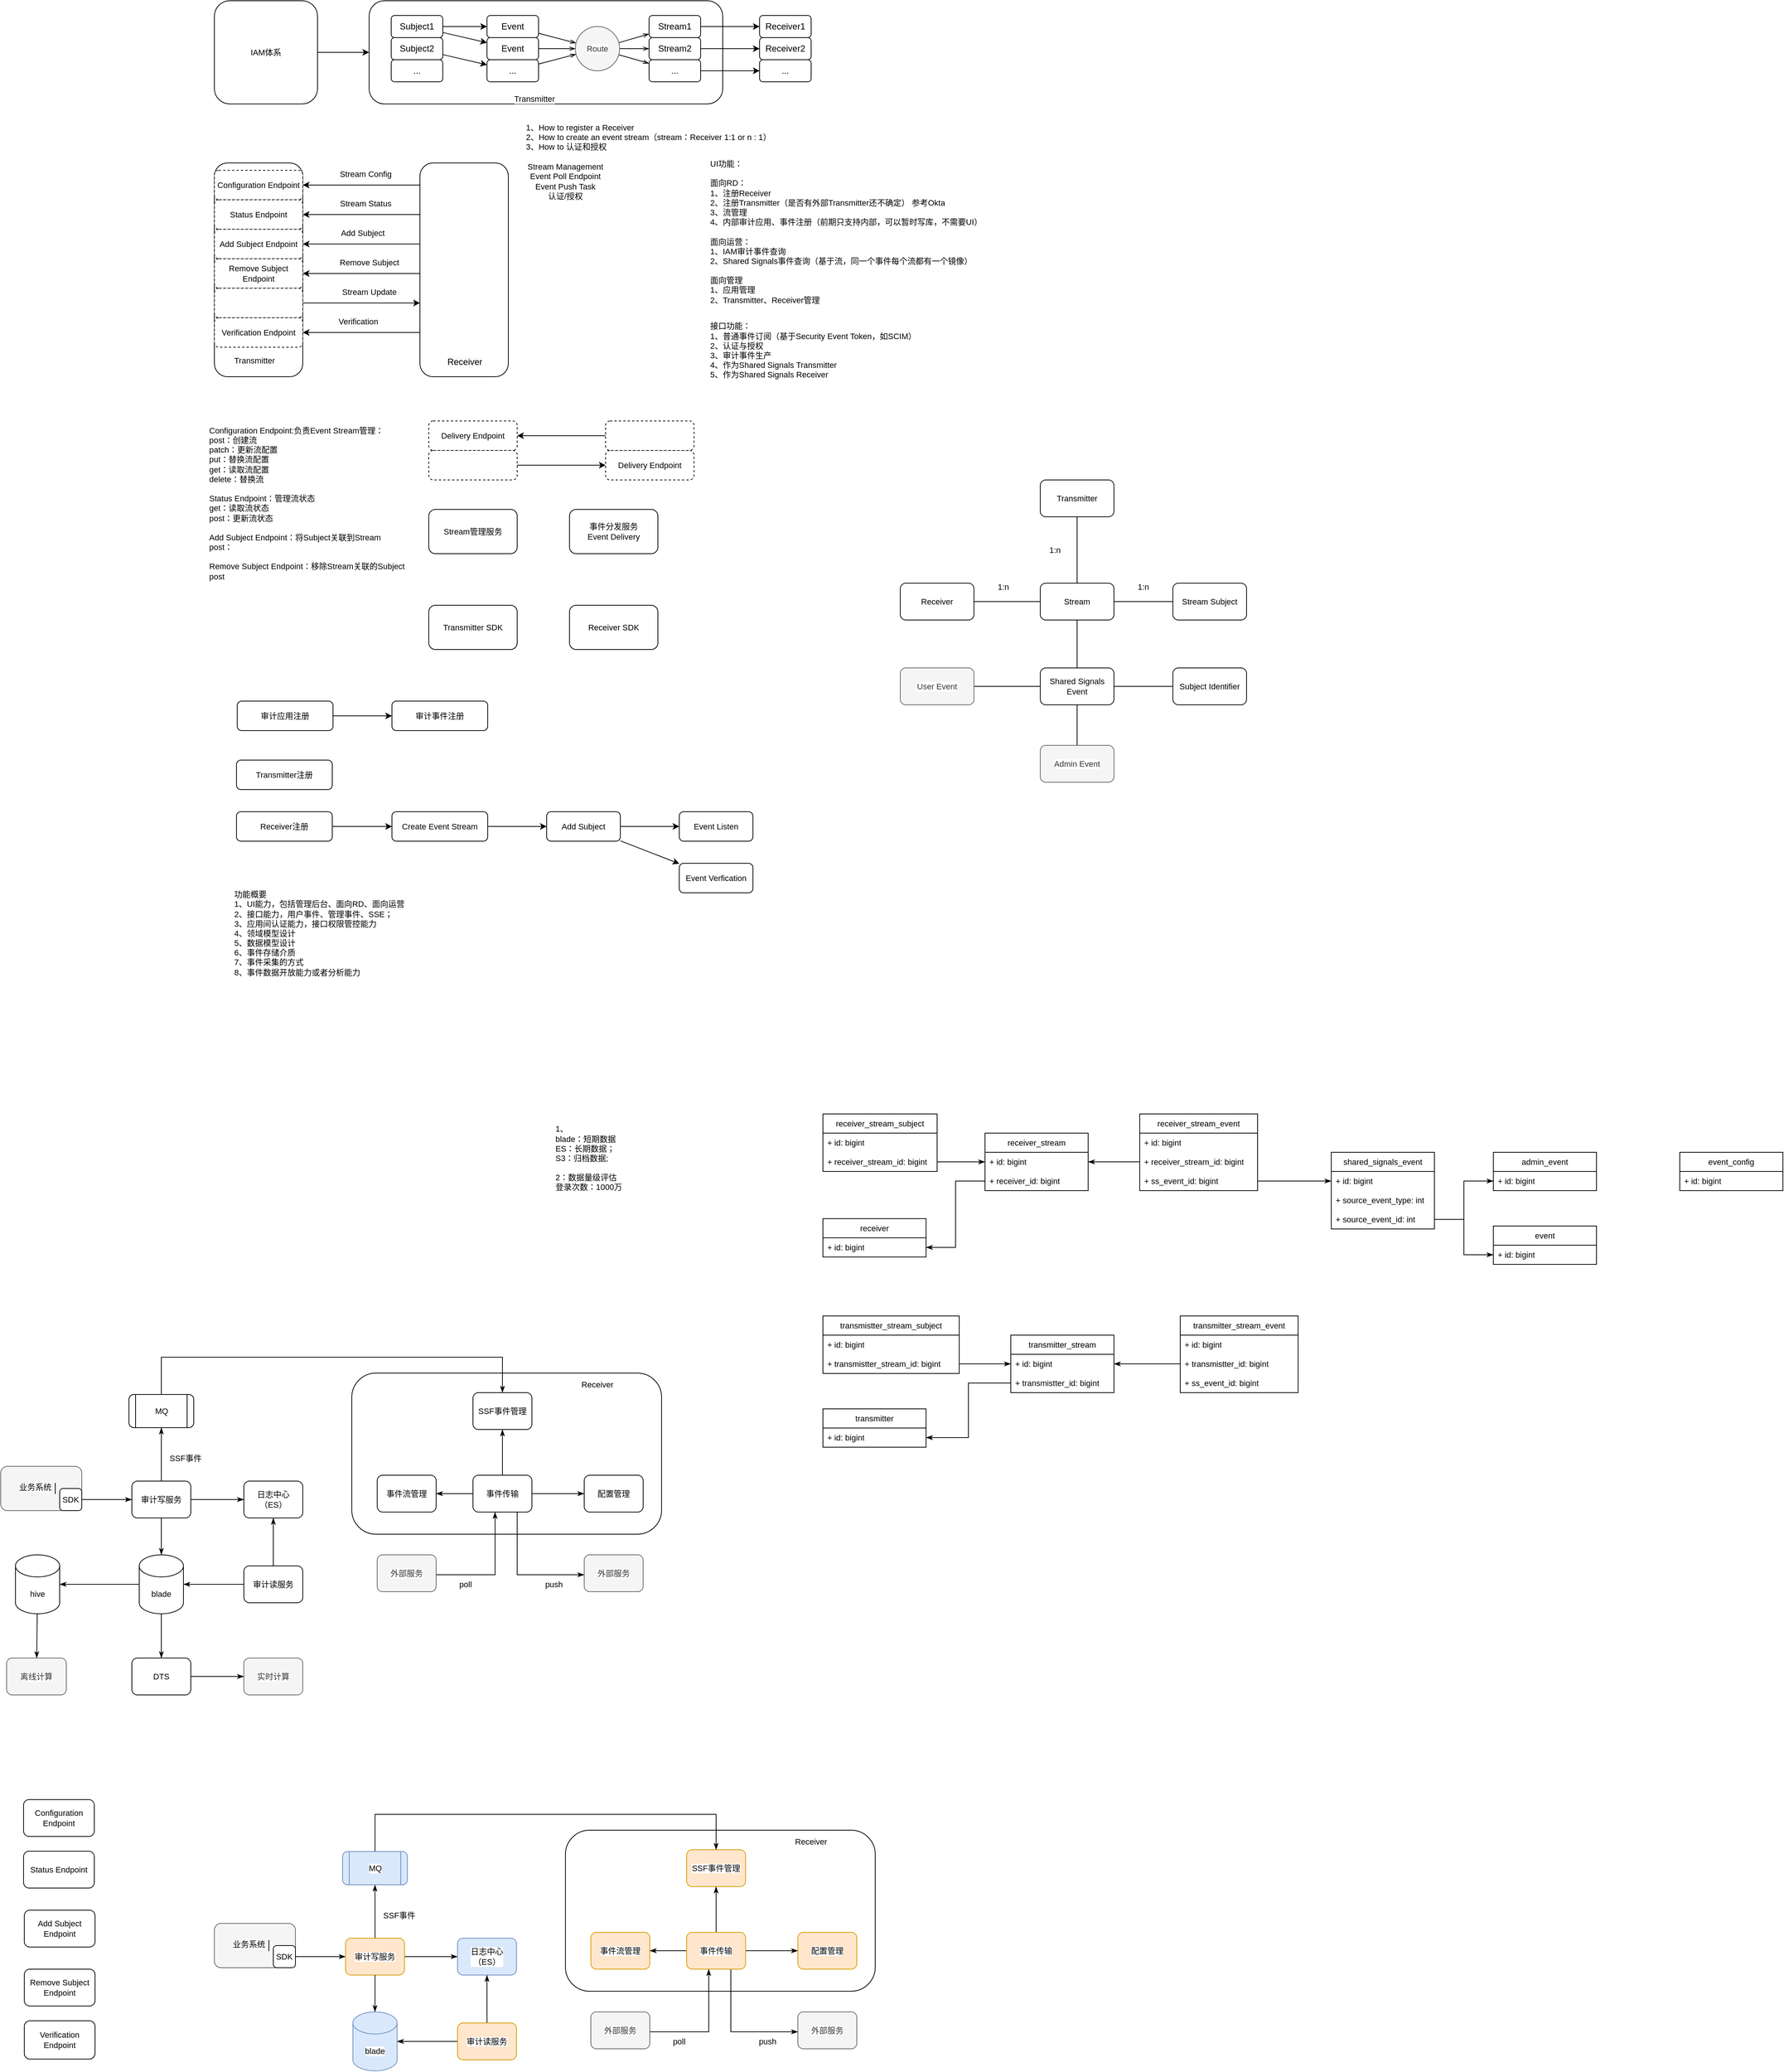 <mxfile version="24.8.6">
  <diagram name="Page-1" id="xkzrxMHmYgJay2G1RrDT">
    <mxGraphModel dx="2344" dy="835" grid="1" gridSize="10" guides="1" tooltips="1" connect="1" arrows="1" fold="1" page="1" pageScale="1" pageWidth="827" pageHeight="1169" math="0" shadow="0">
      <root>
        <mxCell id="0" />
        <mxCell id="1" parent="0" />
        <mxCell id="OIt1UMHO6sKuOlpWB3Og-162" value="" style="rounded=1;whiteSpace=wrap;html=1;fontFamily=Helvetica;fontSize=11;fontColor=default;labelBackgroundColor=default;fillColor=none;" vertex="1" parent="1">
          <mxGeometry x="195.5" y="1901.5" width="420.5" height="218.5" as="geometry" />
        </mxCell>
        <mxCell id="OIt1UMHO6sKuOlpWB3Og-27" value="" style="rounded=1;whiteSpace=wrap;html=1;fontFamily=Helvetica;fontSize=11;fontColor=#333333;labelBackgroundColor=default;fillColor=#f5f5f5;strokeColor=#666666;" vertex="1" parent="1">
          <mxGeometry x="-281" y="2028" width="110" height="60" as="geometry" />
        </mxCell>
        <mxCell id="cIg96sCf_VElqngGWfwU-84" value="" style="rounded=1;whiteSpace=wrap;html=1;fontFamily=Helvetica;fontSize=11;fontColor=default;labelBackgroundColor=default;" parent="1" vertex="1">
          <mxGeometry x="9" y="260" width="120" height="290" as="geometry" />
        </mxCell>
        <mxCell id="cIg96sCf_VElqngGWfwU-57" style="edgeStyle=none;shape=connector;rounded=0;orthogonalLoop=1;jettySize=auto;html=1;entryX=0;entryY=0.5;entryDx=0;entryDy=0;strokeColor=default;align=center;verticalAlign=middle;fontFamily=Helvetica;fontSize=11;fontColor=default;labelBackgroundColor=default;endArrow=classic;" parent="1" source="cIg96sCf_VElqngGWfwU-55" target="cIg96sCf_VElqngGWfwU-1" edge="1">
          <mxGeometry relative="1" as="geometry" />
        </mxCell>
        <mxCell id="cIg96sCf_VElqngGWfwU-55" value="IAM体系" style="rounded=1;whiteSpace=wrap;html=1;fontFamily=Helvetica;fontSize=11;fontColor=default;labelBackgroundColor=default;" parent="1" vertex="1">
          <mxGeometry x="9" y="40" width="140" height="140" as="geometry" />
        </mxCell>
        <mxCell id="cIg96sCf_VElqngGWfwU-1" value="" style="rounded=1;whiteSpace=wrap;html=1;" parent="1" vertex="1">
          <mxGeometry x="219" y="40" width="480" height="140" as="geometry" />
        </mxCell>
        <mxCell id="cIg96sCf_VElqngGWfwU-18" style="edgeStyle=orthogonalEdgeStyle;rounded=0;orthogonalLoop=1;jettySize=auto;html=1;" parent="1" source="cIg96sCf_VElqngGWfwU-3" target="cIg96sCf_VElqngGWfwU-15" edge="1">
          <mxGeometry relative="1" as="geometry" />
        </mxCell>
        <mxCell id="cIg96sCf_VElqngGWfwU-3" value="Stream1" style="rounded=1;whiteSpace=wrap;html=1;" parent="1" vertex="1">
          <mxGeometry x="599" y="60" width="70" height="30" as="geometry" />
        </mxCell>
        <mxCell id="cIg96sCf_VElqngGWfwU-19" style="edgeStyle=orthogonalEdgeStyle;rounded=0;orthogonalLoop=1;jettySize=auto;html=1;" parent="1" source="cIg96sCf_VElqngGWfwU-4" target="cIg96sCf_VElqngGWfwU-16" edge="1">
          <mxGeometry relative="1" as="geometry" />
        </mxCell>
        <mxCell id="cIg96sCf_VElqngGWfwU-4" value="Stream2" style="rounded=1;whiteSpace=wrap;html=1;" parent="1" vertex="1">
          <mxGeometry x="599" y="90" width="70" height="30" as="geometry" />
        </mxCell>
        <mxCell id="cIg96sCf_VElqngGWfwU-20" style="edgeStyle=orthogonalEdgeStyle;rounded=0;orthogonalLoop=1;jettySize=auto;html=1;" parent="1" source="cIg96sCf_VElqngGWfwU-5" target="cIg96sCf_VElqngGWfwU-17" edge="1">
          <mxGeometry relative="1" as="geometry" />
        </mxCell>
        <mxCell id="cIg96sCf_VElqngGWfwU-5" value="..." style="rounded=1;whiteSpace=wrap;html=1;" parent="1" vertex="1">
          <mxGeometry x="599" y="120" width="70" height="30" as="geometry" />
        </mxCell>
        <mxCell id="cIg96sCf_VElqngGWfwU-11" style="edgeStyle=orthogonalEdgeStyle;rounded=0;orthogonalLoop=1;jettySize=auto;html=1;" parent="1" source="cIg96sCf_VElqngGWfwU-6" target="cIg96sCf_VElqngGWfwU-10" edge="1">
          <mxGeometry relative="1" as="geometry" />
        </mxCell>
        <mxCell id="cIg96sCf_VElqngGWfwU-39" style="edgeStyle=none;shape=connector;rounded=0;orthogonalLoop=1;jettySize=auto;html=1;strokeColor=default;align=center;verticalAlign=middle;fontFamily=Helvetica;fontSize=11;fontColor=default;labelBackgroundColor=default;endArrow=classic;" parent="1" source="cIg96sCf_VElqngGWfwU-6" target="cIg96sCf_VElqngGWfwU-22" edge="1">
          <mxGeometry relative="1" as="geometry" />
        </mxCell>
        <mxCell id="cIg96sCf_VElqngGWfwU-6" value="Subject1" style="rounded=1;whiteSpace=wrap;html=1;" parent="1" vertex="1">
          <mxGeometry x="249" y="60" width="70" height="30" as="geometry" />
        </mxCell>
        <mxCell id="cIg96sCf_VElqngGWfwU-40" style="edgeStyle=none;shape=connector;rounded=0;orthogonalLoop=1;jettySize=auto;html=1;strokeColor=default;align=center;verticalAlign=middle;fontFamily=Helvetica;fontSize=11;fontColor=default;labelBackgroundColor=default;endArrow=classic;" parent="1" source="cIg96sCf_VElqngGWfwU-7" target="cIg96sCf_VElqngGWfwU-23" edge="1">
          <mxGeometry relative="1" as="geometry" />
        </mxCell>
        <mxCell id="cIg96sCf_VElqngGWfwU-7" value="Subject2" style="rounded=1;whiteSpace=wrap;html=1;" parent="1" vertex="1">
          <mxGeometry x="249" y="90" width="70" height="30" as="geometry" />
        </mxCell>
        <mxCell id="cIg96sCf_VElqngGWfwU-8" value="..." style="rounded=1;whiteSpace=wrap;html=1;" parent="1" vertex="1">
          <mxGeometry x="249" y="120" width="70" height="30" as="geometry" />
        </mxCell>
        <mxCell id="cIg96sCf_VElqngGWfwU-49" style="edgeStyle=none;shape=connector;rounded=0;orthogonalLoop=1;jettySize=auto;html=1;strokeColor=default;align=center;verticalAlign=middle;fontFamily=Helvetica;fontSize=11;fontColor=default;labelBackgroundColor=default;endArrow=openThin;endFill=0;" parent="1" source="cIg96sCf_VElqngGWfwU-10" target="cIg96sCf_VElqngGWfwU-41" edge="1">
          <mxGeometry relative="1" as="geometry" />
        </mxCell>
        <mxCell id="cIg96sCf_VElqngGWfwU-10" value="Event" style="rounded=1;whiteSpace=wrap;html=1;" parent="1" vertex="1">
          <mxGeometry x="379" y="60" width="70" height="30" as="geometry" />
        </mxCell>
        <mxCell id="cIg96sCf_VElqngGWfwU-15" value="Receiver1" style="rounded=1;whiteSpace=wrap;html=1;" parent="1" vertex="1">
          <mxGeometry x="749" y="60" width="70" height="30" as="geometry" />
        </mxCell>
        <mxCell id="cIg96sCf_VElqngGWfwU-16" value="Receiver2" style="rounded=1;whiteSpace=wrap;html=1;" parent="1" vertex="1">
          <mxGeometry x="749" y="90" width="70" height="30" as="geometry" />
        </mxCell>
        <mxCell id="cIg96sCf_VElqngGWfwU-17" value="..." style="rounded=1;whiteSpace=wrap;html=1;" parent="1" vertex="1">
          <mxGeometry x="749" y="120" width="70" height="30" as="geometry" />
        </mxCell>
        <mxCell id="cIg96sCf_VElqngGWfwU-50" style="edgeStyle=none;shape=connector;rounded=0;orthogonalLoop=1;jettySize=auto;html=1;strokeColor=default;align=center;verticalAlign=middle;fontFamily=Helvetica;fontSize=11;fontColor=default;labelBackgroundColor=default;endArrow=openThin;endFill=0;" parent="1" source="cIg96sCf_VElqngGWfwU-22" target="cIg96sCf_VElqngGWfwU-41" edge="1">
          <mxGeometry relative="1" as="geometry" />
        </mxCell>
        <mxCell id="cIg96sCf_VElqngGWfwU-22" value="Event" style="rounded=1;whiteSpace=wrap;html=1;" parent="1" vertex="1">
          <mxGeometry x="379" y="90" width="70" height="30" as="geometry" />
        </mxCell>
        <mxCell id="cIg96sCf_VElqngGWfwU-51" style="edgeStyle=none;shape=connector;rounded=0;orthogonalLoop=1;jettySize=auto;html=1;strokeColor=default;align=center;verticalAlign=middle;fontFamily=Helvetica;fontSize=11;fontColor=default;labelBackgroundColor=default;endArrow=openThin;endFill=0;" parent="1" source="cIg96sCf_VElqngGWfwU-23" target="cIg96sCf_VElqngGWfwU-41" edge="1">
          <mxGeometry relative="1" as="geometry" />
        </mxCell>
        <mxCell id="cIg96sCf_VElqngGWfwU-23" value="..." style="rounded=1;whiteSpace=wrap;html=1;" parent="1" vertex="1">
          <mxGeometry x="379" y="120" width="70" height="30" as="geometry" />
        </mxCell>
        <mxCell id="cIg96sCf_VElqngGWfwU-46" style="edgeStyle=none;shape=connector;rounded=0;orthogonalLoop=1;jettySize=auto;html=1;strokeColor=default;align=center;verticalAlign=middle;fontFamily=Helvetica;fontSize=11;fontColor=default;labelBackgroundColor=default;endArrow=openThin;endFill=0;" parent="1" source="cIg96sCf_VElqngGWfwU-41" target="cIg96sCf_VElqngGWfwU-3" edge="1">
          <mxGeometry relative="1" as="geometry" />
        </mxCell>
        <mxCell id="cIg96sCf_VElqngGWfwU-47" style="edgeStyle=none;shape=connector;rounded=0;orthogonalLoop=1;jettySize=auto;html=1;strokeColor=default;align=center;verticalAlign=middle;fontFamily=Helvetica;fontSize=11;fontColor=default;labelBackgroundColor=default;endArrow=openThin;endFill=0;" parent="1" source="cIg96sCf_VElqngGWfwU-41" target="cIg96sCf_VElqngGWfwU-4" edge="1">
          <mxGeometry relative="1" as="geometry" />
        </mxCell>
        <mxCell id="cIg96sCf_VElqngGWfwU-48" style="edgeStyle=none;shape=connector;rounded=0;orthogonalLoop=1;jettySize=auto;html=1;strokeColor=default;align=center;verticalAlign=middle;fontFamily=Helvetica;fontSize=11;fontColor=default;labelBackgroundColor=default;endArrow=openThin;endFill=0;" parent="1" source="cIg96sCf_VElqngGWfwU-41" target="cIg96sCf_VElqngGWfwU-5" edge="1">
          <mxGeometry relative="1" as="geometry" />
        </mxCell>
        <mxCell id="cIg96sCf_VElqngGWfwU-41" value="Route" style="ellipse;whiteSpace=wrap;html=1;aspect=fixed;fontFamily=Helvetica;fontSize=11;fontColor=#333333;labelBackgroundColor=default;fillColor=#f5f5f5;strokeColor=#666666;" parent="1" vertex="1">
          <mxGeometry x="499" y="75" width="60" height="60" as="geometry" />
        </mxCell>
        <mxCell id="cIg96sCf_VElqngGWfwU-53" value="Transmitter" style="text;whiteSpace=wrap;fontFamily=Helvetica;fontSize=11;fontColor=default;labelBackgroundColor=default;" parent="1" vertex="1">
          <mxGeometry x="414" y="160" width="70" height="20" as="geometry" />
        </mxCell>
        <mxCell id="cIg96sCf_VElqngGWfwU-65" value="Configuration Endpoint" style="rounded=1;whiteSpace=wrap;html=1;fontFamily=Helvetica;fontSize=11;fontColor=default;labelBackgroundColor=default;strokeColor=default;dashed=1;glass=0;shadow=0;" parent="1" vertex="1">
          <mxGeometry x="9" y="270" width="120" height="40" as="geometry" />
        </mxCell>
        <mxCell id="cIg96sCf_VElqngGWfwU-67" value="Status Endpoint" style="rounded=1;whiteSpace=wrap;html=1;fontFamily=Helvetica;fontSize=11;fontColor=default;labelBackgroundColor=default;strokeColor=default;dashed=1;" parent="1" vertex="1">
          <mxGeometry x="9" y="310" width="120" height="40" as="geometry" />
        </mxCell>
        <mxCell id="cIg96sCf_VElqngGWfwU-68" value="Add Subject Endpoint" style="rounded=1;whiteSpace=wrap;html=1;fontFamily=Helvetica;fontSize=11;fontColor=default;labelBackgroundColor=default;strokeColor=default;dashed=1;" parent="1" vertex="1">
          <mxGeometry x="9" y="350" width="120" height="40" as="geometry" />
        </mxCell>
        <mxCell id="cIg96sCf_VElqngGWfwU-69" value="Remove Subject Endpoint" style="rounded=1;whiteSpace=wrap;html=1;fontFamily=Helvetica;fontSize=11;fontColor=default;labelBackgroundColor=default;strokeColor=default;dashed=1;" parent="1" vertex="1">
          <mxGeometry x="9" y="390" width="120" height="40" as="geometry" />
        </mxCell>
        <mxCell id="cIg96sCf_VElqngGWfwU-82" style="edgeStyle=none;shape=connector;rounded=0;orthogonalLoop=1;jettySize=auto;html=1;strokeColor=default;align=center;verticalAlign=middle;fontFamily=Helvetica;fontSize=11;fontColor=default;labelBackgroundColor=default;endArrow=classic;" parent="1" source="cIg96sCf_VElqngGWfwU-70" target="cIg96sCf_VElqngGWfwU-76" edge="1">
          <mxGeometry relative="1" as="geometry" />
        </mxCell>
        <mxCell id="cIg96sCf_VElqngGWfwU-70" value="" style="rounded=1;whiteSpace=wrap;html=1;fontFamily=Helvetica;fontSize=11;fontColor=default;labelBackgroundColor=default;strokeColor=default;dashed=1;" parent="1" vertex="1">
          <mxGeometry x="9" y="430" width="120" height="40" as="geometry" />
        </mxCell>
        <mxCell id="cIg96sCf_VElqngGWfwU-71" value="Verification Endpoint" style="rounded=1;whiteSpace=wrap;html=1;fontFamily=Helvetica;fontSize=11;fontColor=default;labelBackgroundColor=default;strokeColor=default;dashed=1;" parent="1" vertex="1">
          <mxGeometry x="9" y="470" width="120" height="40" as="geometry" />
        </mxCell>
        <mxCell id="cIg96sCf_VElqngGWfwU-78" style="edgeStyle=none;shape=connector;rounded=0;orthogonalLoop=1;jettySize=auto;html=1;strokeColor=default;align=center;verticalAlign=middle;fontFamily=Helvetica;fontSize=11;fontColor=default;labelBackgroundColor=default;endArrow=classic;" parent="1" source="cIg96sCf_VElqngGWfwU-72" target="cIg96sCf_VElqngGWfwU-65" edge="1">
          <mxGeometry relative="1" as="geometry" />
        </mxCell>
        <mxCell id="cIg96sCf_VElqngGWfwU-72" value="" style="rounded=1;whiteSpace=wrap;html=1;fontFamily=Helvetica;fontSize=11;fontColor=default;labelBackgroundColor=default;strokeColor=none;" parent="1" vertex="1">
          <mxGeometry x="288" y="270" width="120" height="40" as="geometry" />
        </mxCell>
        <mxCell id="cIg96sCf_VElqngGWfwU-79" style="edgeStyle=none;shape=connector;rounded=0;orthogonalLoop=1;jettySize=auto;html=1;strokeColor=default;align=center;verticalAlign=middle;fontFamily=Helvetica;fontSize=11;fontColor=default;labelBackgroundColor=default;endArrow=classic;" parent="1" source="cIg96sCf_VElqngGWfwU-73" target="cIg96sCf_VElqngGWfwU-67" edge="1">
          <mxGeometry relative="1" as="geometry" />
        </mxCell>
        <mxCell id="cIg96sCf_VElqngGWfwU-73" value="" style="rounded=1;whiteSpace=wrap;html=1;fontFamily=Helvetica;fontSize=11;fontColor=default;labelBackgroundColor=default;strokeColor=none;" parent="1" vertex="1">
          <mxGeometry x="288" y="310" width="120" height="40" as="geometry" />
        </mxCell>
        <mxCell id="cIg96sCf_VElqngGWfwU-80" style="edgeStyle=none;shape=connector;rounded=0;orthogonalLoop=1;jettySize=auto;html=1;strokeColor=default;align=center;verticalAlign=middle;fontFamily=Helvetica;fontSize=11;fontColor=default;labelBackgroundColor=default;endArrow=classic;" parent="1" source="cIg96sCf_VElqngGWfwU-74" target="cIg96sCf_VElqngGWfwU-68" edge="1">
          <mxGeometry relative="1" as="geometry" />
        </mxCell>
        <mxCell id="cIg96sCf_VElqngGWfwU-74" value="" style="rounded=1;whiteSpace=wrap;html=1;fontFamily=Helvetica;fontSize=11;fontColor=default;labelBackgroundColor=default;strokeColor=none;" parent="1" vertex="1">
          <mxGeometry x="288" y="350" width="120" height="40" as="geometry" />
        </mxCell>
        <mxCell id="cIg96sCf_VElqngGWfwU-81" style="edgeStyle=none;shape=connector;rounded=0;orthogonalLoop=1;jettySize=auto;html=1;strokeColor=default;align=center;verticalAlign=middle;fontFamily=Helvetica;fontSize=11;fontColor=default;labelBackgroundColor=default;endArrow=classic;" parent="1" source="cIg96sCf_VElqngGWfwU-75" target="cIg96sCf_VElqngGWfwU-69" edge="1">
          <mxGeometry relative="1" as="geometry" />
        </mxCell>
        <mxCell id="cIg96sCf_VElqngGWfwU-75" value="" style="rounded=1;whiteSpace=wrap;html=1;fontFamily=Helvetica;fontSize=11;fontColor=default;labelBackgroundColor=default;strokeColor=none;" parent="1" vertex="1">
          <mxGeometry x="288" y="390" width="120" height="40" as="geometry" />
        </mxCell>
        <mxCell id="cIg96sCf_VElqngGWfwU-76" value="" style="rounded=1;whiteSpace=wrap;html=1;fontFamily=Helvetica;fontSize=11;fontColor=default;labelBackgroundColor=default;strokeColor=none;" parent="1" vertex="1">
          <mxGeometry x="288" y="430" width="120" height="40" as="geometry" />
        </mxCell>
        <mxCell id="cIg96sCf_VElqngGWfwU-83" style="edgeStyle=none;shape=connector;rounded=0;orthogonalLoop=1;jettySize=auto;html=1;strokeColor=default;align=center;verticalAlign=middle;fontFamily=Helvetica;fontSize=11;fontColor=default;labelBackgroundColor=default;endArrow=classic;" parent="1" source="cIg96sCf_VElqngGWfwU-77" target="cIg96sCf_VElqngGWfwU-71" edge="1">
          <mxGeometry relative="1" as="geometry" />
        </mxCell>
        <mxCell id="cIg96sCf_VElqngGWfwU-77" value="" style="rounded=1;whiteSpace=wrap;html=1;fontFamily=Helvetica;fontSize=11;fontColor=default;labelBackgroundColor=default;strokeColor=none;" parent="1" vertex="1">
          <mxGeometry x="288" y="470" width="120" height="40" as="geometry" />
        </mxCell>
        <mxCell id="cIg96sCf_VElqngGWfwU-87" value="Stream Config" style="text;html=1;align=center;verticalAlign=middle;resizable=0;points=[];autosize=1;strokeColor=none;fillColor=none;fontFamily=Helvetica;fontSize=11;fontColor=default;labelBackgroundColor=default;" parent="1" vertex="1">
          <mxGeometry x="169" y="260" width="90" height="30" as="geometry" />
        </mxCell>
        <mxCell id="cIg96sCf_VElqngGWfwU-91" value="&lt;span style=&quot;font-size: 12px; background-color: rgb(251, 251, 251);&quot;&gt;Receiver&lt;/span&gt;" style="text;html=1;align=center;verticalAlign=middle;whiteSpace=wrap;rounded=0;fontFamily=Helvetica;fontSize=11;fontColor=default;labelBackgroundColor=default;" parent="1" vertex="1">
          <mxGeometry x="319" y="506" width="60" height="30" as="geometry" />
        </mxCell>
        <mxCell id="cIg96sCf_VElqngGWfwU-98" value="Stream Status" style="text;html=1;align=center;verticalAlign=middle;resizable=0;points=[];autosize=1;strokeColor=none;fillColor=none;fontFamily=Helvetica;fontSize=11;fontColor=default;labelBackgroundColor=default;" parent="1" vertex="1">
          <mxGeometry x="169" y="300" width="90" height="30" as="geometry" />
        </mxCell>
        <mxCell id="cIg96sCf_VElqngGWfwU-99" value="Add Subject" style="text;html=1;align=center;verticalAlign=middle;resizable=0;points=[];autosize=1;strokeColor=none;fillColor=none;fontFamily=Helvetica;fontSize=11;fontColor=default;labelBackgroundColor=default;" parent="1" vertex="1">
          <mxGeometry x="170" y="340" width="80" height="30" as="geometry" />
        </mxCell>
        <mxCell id="cIg96sCf_VElqngGWfwU-100" value="Remove Subject" style="text;html=1;align=center;verticalAlign=middle;resizable=0;points=[];autosize=1;strokeColor=none;fillColor=none;fontFamily=Helvetica;fontSize=11;fontColor=default;labelBackgroundColor=default;" parent="1" vertex="1">
          <mxGeometry x="169" y="380" width="100" height="30" as="geometry" />
        </mxCell>
        <mxCell id="cIg96sCf_VElqngGWfwU-101" value="Stream Update" style="text;html=1;align=center;verticalAlign=middle;resizable=0;points=[];autosize=1;strokeColor=none;fillColor=none;fontFamily=Helvetica;fontSize=11;fontColor=default;labelBackgroundColor=default;" parent="1" vertex="1">
          <mxGeometry x="169" y="420" width="100" height="30" as="geometry" />
        </mxCell>
        <mxCell id="cIg96sCf_VElqngGWfwU-102" value="Verification" style="text;html=1;align=center;verticalAlign=middle;resizable=0;points=[];autosize=1;strokeColor=none;fillColor=none;fontFamily=Helvetica;fontSize=11;fontColor=default;labelBackgroundColor=default;" parent="1" vertex="1">
          <mxGeometry x="164" y="460" width="80" height="30" as="geometry" />
        </mxCell>
        <mxCell id="cIg96sCf_VElqngGWfwU-85" value="" style="rounded=1;whiteSpace=wrap;html=1;fontFamily=Helvetica;fontSize=11;fontColor=default;labelBackgroundColor=default;" parent="1" vertex="1">
          <mxGeometry x="288" y="260" width="120" height="290" as="geometry" />
        </mxCell>
        <mxCell id="cIg96sCf_VElqngGWfwU-88" value="&lt;span style=&quot;color: rgb(0, 0, 0); font-family: Helvetica; font-size: 11px; font-style: normal; font-variant-ligatures: normal; font-variant-caps: normal; font-weight: 400; letter-spacing: normal; orphans: 2; text-align: left; text-indent: 0px; text-transform: none; widows: 2; word-spacing: 0px; -webkit-text-stroke-width: 0px; white-space: normal; background-color: rgb(255, 255, 255); text-decoration-thickness: initial; text-decoration-style: initial; text-decoration-color: initial; display: inline !important; float: none;&quot;&gt;Transmitter&lt;/span&gt;" style="text;whiteSpace=wrap;html=1;fontFamily=Helvetica;fontSize=11;fontColor=default;labelBackgroundColor=default;" parent="1" vertex="1">
          <mxGeometry x="34" y="515" width="90" height="40" as="geometry" />
        </mxCell>
        <mxCell id="cIg96sCf_VElqngGWfwU-103" value="Stream Management&lt;br&gt;Event Poll Endpoint&lt;br&gt;Event Push Task&lt;br&gt;认证/授权" style="text;html=1;align=center;verticalAlign=middle;resizable=0;points=[];autosize=1;strokeColor=none;fillColor=none;fontFamily=Helvetica;fontSize=11;fontColor=default;labelBackgroundColor=default;" parent="1" vertex="1">
          <mxGeometry x="420" y="250" width="130" height="70" as="geometry" />
        </mxCell>
        <mxCell id="cIg96sCf_VElqngGWfwU-104" value="&lt;span style=&quot;font-size: 12px; background-color: rgb(251, 251, 251);&quot;&gt;Receiver&lt;/span&gt;" style="text;html=1;align=center;verticalAlign=middle;whiteSpace=wrap;rounded=0;fontFamily=Helvetica;fontSize=11;fontColor=default;labelBackgroundColor=default;" parent="1" vertex="1">
          <mxGeometry x="319" y="515" width="60" height="30" as="geometry" />
        </mxCell>
        <mxCell id="cIg96sCf_VElqngGWfwU-105" value="Delivery Endpoint" style="rounded=1;whiteSpace=wrap;html=1;fontFamily=Helvetica;fontSize=11;fontColor=default;labelBackgroundColor=default;strokeColor=default;dashed=1;" parent="1" vertex="1">
          <mxGeometry x="300" y="610" width="120" height="40" as="geometry" />
        </mxCell>
        <mxCell id="cIg96sCf_VElqngGWfwU-106" value="1、How to register a Receiver&lt;br&gt;2、How to create an event stream（stream：Receiver 1:1 or n : 1）&lt;br&gt;3、How to 认证和授权" style="text;html=1;align=left;verticalAlign=middle;whiteSpace=wrap;rounded=0;fontFamily=Helvetica;fontSize=11;fontColor=default;labelBackgroundColor=default;" parent="1" vertex="1">
          <mxGeometry x="430" y="210" width="420" height="30" as="geometry" />
        </mxCell>
        <mxCell id="cIg96sCf_VElqngGWfwU-108" value="Configuration Endpoint:负责Event Stream管理：&lt;br&gt;post：创建流&lt;br&gt;patch：更新流配置&lt;br&gt;put：替换流配置&lt;br&gt;get：读取流配置&lt;br&gt;delete：替换流&lt;br&gt;&lt;br&gt;&lt;span style=&quot;text-align: center;&quot;&gt;Status Endpoint：管理流状态&lt;br&gt;get：读取流状态&lt;br&gt;post：更新流状态&lt;br&gt;&lt;br&gt;Add Subject Endpoint：将Subject关联到Stream&lt;br&gt;post：&lt;br&gt;&lt;br&gt;Remove Subject Endpoint：移除Stream关联的Subject&lt;br&gt;post&lt;br&gt;&lt;br&gt;&lt;br&gt;&lt;/span&gt;" style="text;html=1;align=left;verticalAlign=middle;whiteSpace=wrap;rounded=0;fontFamily=Helvetica;fontSize=11;fontColor=default;labelBackgroundColor=default;" parent="1" vertex="1">
          <mxGeometry y="600" width="281" height="270" as="geometry" />
        </mxCell>
        <mxCell id="cIg96sCf_VElqngGWfwU-109" value="Delivery Endpoint" style="rounded=1;whiteSpace=wrap;html=1;fontFamily=Helvetica;fontSize=11;fontColor=default;labelBackgroundColor=default;strokeColor=default;dashed=1;" parent="1" vertex="1">
          <mxGeometry x="540" y="650" width="120" height="40" as="geometry" />
        </mxCell>
        <mxCell id="cIg96sCf_VElqngGWfwU-113" style="edgeStyle=none;shape=connector;rounded=0;orthogonalLoop=1;jettySize=auto;html=1;strokeColor=default;align=center;verticalAlign=middle;fontFamily=Helvetica;fontSize=11;fontColor=default;labelBackgroundColor=default;endArrow=classic;" parent="1" source="cIg96sCf_VElqngGWfwU-111" target="cIg96sCf_VElqngGWfwU-109" edge="1">
          <mxGeometry relative="1" as="geometry" />
        </mxCell>
        <mxCell id="cIg96sCf_VElqngGWfwU-111" value="" style="rounded=1;whiteSpace=wrap;html=1;fontFamily=Helvetica;fontSize=11;fontColor=default;labelBackgroundColor=default;strokeColor=default;dashed=1;" parent="1" vertex="1">
          <mxGeometry x="300" y="650" width="120" height="40" as="geometry" />
        </mxCell>
        <mxCell id="cIg96sCf_VElqngGWfwU-114" style="edgeStyle=none;shape=connector;rounded=0;orthogonalLoop=1;jettySize=auto;html=1;strokeColor=default;align=center;verticalAlign=middle;fontFamily=Helvetica;fontSize=11;fontColor=default;labelBackgroundColor=default;endArrow=classic;" parent="1" source="cIg96sCf_VElqngGWfwU-112" target="cIg96sCf_VElqngGWfwU-105" edge="1">
          <mxGeometry relative="1" as="geometry" />
        </mxCell>
        <mxCell id="cIg96sCf_VElqngGWfwU-112" value="" style="rounded=1;whiteSpace=wrap;html=1;fontFamily=Helvetica;fontSize=11;fontColor=default;labelBackgroundColor=default;strokeColor=default;dashed=1;" parent="1" vertex="1">
          <mxGeometry x="540" y="610" width="120" height="40" as="geometry" />
        </mxCell>
        <mxCell id="cIg96sCf_VElqngGWfwU-115" value="Stream管理服务" style="rounded=1;whiteSpace=wrap;html=1;fontFamily=Helvetica;fontSize=11;fontColor=default;labelBackgroundColor=default;" parent="1" vertex="1">
          <mxGeometry x="300" y="730" width="120" height="60" as="geometry" />
        </mxCell>
        <mxCell id="cIg96sCf_VElqngGWfwU-116" value="事件分发服务&lt;br&gt;Event Delivery" style="rounded=1;whiteSpace=wrap;html=1;fontFamily=Helvetica;fontSize=11;fontColor=default;labelBackgroundColor=default;" parent="1" vertex="1">
          <mxGeometry x="491" y="730" width="120" height="60" as="geometry" />
        </mxCell>
        <mxCell id="cIg96sCf_VElqngGWfwU-117" value="Transmitter SDK" style="rounded=1;whiteSpace=wrap;html=1;fontFamily=Helvetica;fontSize=11;fontColor=default;labelBackgroundColor=default;" parent="1" vertex="1">
          <mxGeometry x="300" y="860" width="120" height="60" as="geometry" />
        </mxCell>
        <mxCell id="cIg96sCf_VElqngGWfwU-118" value="Receiver SDK" style="rounded=1;whiteSpace=wrap;html=1;fontFamily=Helvetica;fontSize=11;fontColor=default;labelBackgroundColor=default;" parent="1" vertex="1">
          <mxGeometry x="491" y="860" width="120" height="60" as="geometry" />
        </mxCell>
        <mxCell id="cIg96sCf_VElqngGWfwU-121" value="" style="edgeStyle=none;shape=connector;rounded=0;orthogonalLoop=1;jettySize=auto;html=1;strokeColor=default;align=center;verticalAlign=middle;fontFamily=Helvetica;fontSize=11;fontColor=default;labelBackgroundColor=default;endArrow=classic;" parent="1" source="cIg96sCf_VElqngGWfwU-119" target="cIg96sCf_VElqngGWfwU-120" edge="1">
          <mxGeometry relative="1" as="geometry" />
        </mxCell>
        <mxCell id="cIg96sCf_VElqngGWfwU-119" value="Create Event Stream" style="rounded=1;whiteSpace=wrap;html=1;fontFamily=Helvetica;fontSize=11;fontColor=default;labelBackgroundColor=default;" parent="1" vertex="1">
          <mxGeometry x="250" y="1140" width="130" height="40" as="geometry" />
        </mxCell>
        <mxCell id="cIg96sCf_VElqngGWfwU-123" value="" style="edgeStyle=none;shape=connector;rounded=0;orthogonalLoop=1;jettySize=auto;html=1;strokeColor=default;align=center;verticalAlign=middle;fontFamily=Helvetica;fontSize=11;fontColor=default;labelBackgroundColor=default;endArrow=classic;" parent="1" source="cIg96sCf_VElqngGWfwU-120" target="cIg96sCf_VElqngGWfwU-122" edge="1">
          <mxGeometry relative="1" as="geometry" />
        </mxCell>
        <mxCell id="cIg96sCf_VElqngGWfwU-125" style="edgeStyle=none;shape=connector;rounded=0;orthogonalLoop=1;jettySize=auto;html=1;strokeColor=default;align=center;verticalAlign=middle;fontFamily=Helvetica;fontSize=11;fontColor=default;labelBackgroundColor=default;endArrow=classic;" parent="1" source="cIg96sCf_VElqngGWfwU-120" target="cIg96sCf_VElqngGWfwU-124" edge="1">
          <mxGeometry relative="1" as="geometry" />
        </mxCell>
        <mxCell id="cIg96sCf_VElqngGWfwU-120" value="Add Subject" style="rounded=1;whiteSpace=wrap;html=1;fontFamily=Helvetica;fontSize=11;fontColor=default;labelBackgroundColor=default;" parent="1" vertex="1">
          <mxGeometry x="460" y="1140" width="100" height="40" as="geometry" />
        </mxCell>
        <mxCell id="cIg96sCf_VElqngGWfwU-122" value="Event Listen" style="rounded=1;whiteSpace=wrap;html=1;fontFamily=Helvetica;fontSize=11;fontColor=default;labelBackgroundColor=default;" parent="1" vertex="1">
          <mxGeometry x="640" y="1140" width="100" height="40" as="geometry" />
        </mxCell>
        <mxCell id="cIg96sCf_VElqngGWfwU-124" value="Event Verfication" style="rounded=1;whiteSpace=wrap;html=1;fontFamily=Helvetica;fontSize=11;fontColor=default;labelBackgroundColor=default;" parent="1" vertex="1">
          <mxGeometry x="640" y="1210" width="100" height="40" as="geometry" />
        </mxCell>
        <mxCell id="cIg96sCf_VElqngGWfwU-126" value="UI功能：&lt;br&gt;&lt;br&gt;面向RD：&lt;br&gt;1、注册Receiver&lt;br&gt;2、注册Transmitter（是否有外部Transmitter还不确定） 参考Okta&lt;br&gt;3、流管理&lt;br&gt;4、内部审计应用、事件注册（前期只支持内部，可以暂时写库，不需要UI）&lt;br&gt;&lt;br&gt;面向运营：&lt;br&gt;1、IAM审计事件查询&lt;br&gt;2、Shared Signals事件查询（基于流，同一个事件每个流都有一个镜像）&lt;br&gt;&lt;br&gt;面向管理&lt;br&gt;1、应用管理&lt;br&gt;2、Transmitter、Receiver管理&lt;br&gt;&lt;div&gt;&lt;br&gt;&lt;/div&gt;" style="text;html=1;align=left;verticalAlign=middle;resizable=0;points=[];autosize=1;strokeColor=none;fillColor=none;fontFamily=Helvetica;fontSize=11;fontColor=default;labelBackgroundColor=default;" parent="1" vertex="1">
          <mxGeometry x="680" y="250" width="390" height="220" as="geometry" />
        </mxCell>
        <mxCell id="cIg96sCf_VElqngGWfwU-127" value="接口功能：&lt;br&gt;1、普通事件订阅（基于Security Event Token，如SCIM）&lt;br&gt;2、认证与授权&lt;br&gt;3、审计事件生产&lt;br&gt;4、作为Shared Signals Transmitter&lt;br&gt;5、作为Shared Signals Receiver&lt;br&gt;&lt;div&gt;&lt;br&gt;&lt;/div&gt;" style="text;html=1;align=left;verticalAlign=middle;resizable=0;points=[];autosize=1;strokeColor=none;fillColor=none;fontFamily=Helvetica;fontSize=11;fontColor=default;labelBackgroundColor=default;" parent="1" vertex="1">
          <mxGeometry x="680" y="466" width="300" height="110" as="geometry" />
        </mxCell>
        <mxCell id="cIg96sCf_VElqngGWfwU-130" value="" style="edgeStyle=none;shape=connector;rounded=0;orthogonalLoop=1;jettySize=auto;html=1;strokeColor=default;align=center;verticalAlign=middle;fontFamily=Helvetica;fontSize=11;fontColor=default;labelBackgroundColor=default;endArrow=classic;" parent="1" source="cIg96sCf_VElqngGWfwU-128" target="cIg96sCf_VElqngGWfwU-129" edge="1">
          <mxGeometry relative="1" as="geometry" />
        </mxCell>
        <mxCell id="cIg96sCf_VElqngGWfwU-128" value="审计应用注册" style="rounded=1;whiteSpace=wrap;html=1;fontFamily=Helvetica;fontSize=11;fontColor=default;labelBackgroundColor=default;" parent="1" vertex="1">
          <mxGeometry x="40" y="990" width="130" height="40" as="geometry" />
        </mxCell>
        <mxCell id="cIg96sCf_VElqngGWfwU-129" value="审计事件注册" style="rounded=1;whiteSpace=wrap;html=1;fontFamily=Helvetica;fontSize=11;fontColor=default;labelBackgroundColor=default;" parent="1" vertex="1">
          <mxGeometry x="250" y="990" width="130" height="40" as="geometry" />
        </mxCell>
        <mxCell id="cIg96sCf_VElqngGWfwU-131" value="Transmitter注册" style="rounded=1;whiteSpace=wrap;html=1;fontFamily=Helvetica;fontSize=11;fontColor=default;labelBackgroundColor=default;" parent="1" vertex="1">
          <mxGeometry x="39" y="1070" width="130" height="40" as="geometry" />
        </mxCell>
        <mxCell id="cIg96sCf_VElqngGWfwU-133" style="edgeStyle=none;shape=connector;rounded=0;orthogonalLoop=1;jettySize=auto;html=1;strokeColor=default;align=center;verticalAlign=middle;fontFamily=Helvetica;fontSize=11;fontColor=default;labelBackgroundColor=default;endArrow=classic;" parent="1" source="cIg96sCf_VElqngGWfwU-132" target="cIg96sCf_VElqngGWfwU-119" edge="1">
          <mxGeometry relative="1" as="geometry" />
        </mxCell>
        <mxCell id="cIg96sCf_VElqngGWfwU-132" value="Receiver注册" style="rounded=1;whiteSpace=wrap;html=1;fontFamily=Helvetica;fontSize=11;fontColor=default;labelBackgroundColor=default;" parent="1" vertex="1">
          <mxGeometry x="39" y="1140" width="130" height="40" as="geometry" />
        </mxCell>
        <mxCell id="OIt1UMHO6sKuOlpWB3Og-1" style="rounded=0;orthogonalLoop=1;jettySize=auto;html=1;endArrow=none;endFill=0;" edge="1" parent="1" source="cIg96sCf_VElqngGWfwU-135" target="cIg96sCf_VElqngGWfwU-137">
          <mxGeometry relative="1" as="geometry" />
        </mxCell>
        <mxCell id="cIg96sCf_VElqngGWfwU-135" value="User Event" style="rounded=1;whiteSpace=wrap;html=1;fontFamily=Helvetica;fontSize=11;fontColor=#333333;labelBackgroundColor=default;fillColor=#f5f5f5;strokeColor=#666666;" parent="1" vertex="1">
          <mxGeometry x="940" y="945" width="100" height="50" as="geometry" />
        </mxCell>
        <mxCell id="OIt1UMHO6sKuOlpWB3Og-2" style="rounded=0;orthogonalLoop=1;jettySize=auto;html=1;endArrow=none;endFill=0;" edge="1" parent="1" source="cIg96sCf_VElqngGWfwU-136" target="cIg96sCf_VElqngGWfwU-137">
          <mxGeometry relative="1" as="geometry" />
        </mxCell>
        <mxCell id="cIg96sCf_VElqngGWfwU-136" value="Admin Event" style="rounded=1;whiteSpace=wrap;html=1;fontFamily=Helvetica;fontSize=11;fontColor=#333333;labelBackgroundColor=default;fillColor=#f5f5f5;strokeColor=#666666;" parent="1" vertex="1">
          <mxGeometry x="1130" y="1050" width="100" height="50" as="geometry" />
        </mxCell>
        <mxCell id="OIt1UMHO6sKuOlpWB3Og-9" style="edgeStyle=none;shape=connector;rounded=0;orthogonalLoop=1;jettySize=auto;html=1;entryX=0.5;entryY=1;entryDx=0;entryDy=0;strokeColor=default;align=center;verticalAlign=middle;fontFamily=Helvetica;fontSize=11;fontColor=default;labelBackgroundColor=default;endArrow=none;endFill=0;" edge="1" parent="1" source="cIg96sCf_VElqngGWfwU-137" target="OIt1UMHO6sKuOlpWB3Og-3">
          <mxGeometry relative="1" as="geometry" />
        </mxCell>
        <mxCell id="OIt1UMHO6sKuOlpWB3Og-25" value="" style="edgeStyle=none;shape=connector;rounded=0;orthogonalLoop=1;jettySize=auto;html=1;strokeColor=default;align=center;verticalAlign=middle;fontFamily=Helvetica;fontSize=11;fontColor=default;labelBackgroundColor=default;endArrow=none;endFill=0;" edge="1" parent="1" source="cIg96sCf_VElqngGWfwU-137" target="OIt1UMHO6sKuOlpWB3Og-24">
          <mxGeometry relative="1" as="geometry" />
        </mxCell>
        <mxCell id="cIg96sCf_VElqngGWfwU-137" value="Shared Signals Event" style="rounded=1;whiteSpace=wrap;html=1;fontFamily=Helvetica;fontSize=11;fontColor=default;labelBackgroundColor=default;" parent="1" vertex="1">
          <mxGeometry x="1130" y="945" width="100" height="50" as="geometry" />
        </mxCell>
        <mxCell id="cIg96sCf_VElqngGWfwU-138" value="功能概要&lt;br&gt;1、UI能力，包括管理后台、面向RD、面向运营&lt;br&gt;2、接口能力，用户事件、管理事件、SSE；&lt;br&gt;3、应用间认证能力，接口权限管控能力&lt;br&gt;4、领域模型设计&lt;br&gt;5、数据模型设计&lt;br&gt;6、事件存储介质&lt;br&gt;7、事件采集的方式&lt;br&gt;8、事件数据开放能力或者分析能力" style="text;html=1;align=left;verticalAlign=middle;resizable=0;points=[];autosize=1;strokeColor=none;fillColor=none;fontFamily=Helvetica;fontSize=11;fontColor=default;labelBackgroundColor=default;" parent="1" vertex="1">
          <mxGeometry x="34" y="1240" width="250" height="130" as="geometry" />
        </mxCell>
        <mxCell id="OIt1UMHO6sKuOlpWB3Og-6" value="" style="edgeStyle=none;shape=connector;rounded=0;orthogonalLoop=1;jettySize=auto;html=1;strokeColor=default;align=center;verticalAlign=middle;fontFamily=Helvetica;fontSize=11;fontColor=default;labelBackgroundColor=default;endArrow=none;endFill=0;" edge="1" parent="1" source="OIt1UMHO6sKuOlpWB3Og-3" target="OIt1UMHO6sKuOlpWB3Og-5">
          <mxGeometry relative="1" as="geometry" />
        </mxCell>
        <mxCell id="OIt1UMHO6sKuOlpWB3Og-8" value="" style="edgeStyle=none;shape=connector;rounded=0;orthogonalLoop=1;jettySize=auto;html=1;strokeColor=default;align=center;verticalAlign=middle;fontFamily=Helvetica;fontSize=11;fontColor=default;labelBackgroundColor=default;endArrow=none;endFill=0;" edge="1" parent="1" source="OIt1UMHO6sKuOlpWB3Og-3" target="OIt1UMHO6sKuOlpWB3Og-7">
          <mxGeometry relative="1" as="geometry" />
        </mxCell>
        <mxCell id="OIt1UMHO6sKuOlpWB3Og-3" value="Stream" style="rounded=1;whiteSpace=wrap;html=1;fontFamily=Helvetica;fontSize=11;fontColor=default;labelBackgroundColor=default;" vertex="1" parent="1">
          <mxGeometry x="1130" y="830" width="100" height="50" as="geometry" />
        </mxCell>
        <mxCell id="OIt1UMHO6sKuOlpWB3Og-5" value="Stream Subject" style="rounded=1;whiteSpace=wrap;html=1;fontFamily=Helvetica;fontSize=11;fontColor=default;labelBackgroundColor=default;" vertex="1" parent="1">
          <mxGeometry x="1310" y="830" width="100" height="50" as="geometry" />
        </mxCell>
        <mxCell id="OIt1UMHO6sKuOlpWB3Og-7" value="Receiver" style="rounded=1;whiteSpace=wrap;html=1;fontFamily=Helvetica;fontSize=11;fontColor=default;labelBackgroundColor=default;" vertex="1" parent="1">
          <mxGeometry x="940" y="830" width="100" height="50" as="geometry" />
        </mxCell>
        <mxCell id="OIt1UMHO6sKuOlpWB3Og-11" value="1:n" style="text;html=1;align=center;verticalAlign=middle;whiteSpace=wrap;rounded=0;fontFamily=Helvetica;fontSize=11;fontColor=default;labelBackgroundColor=default;" vertex="1" parent="1">
          <mxGeometry x="1050" y="820" width="60" height="30" as="geometry" />
        </mxCell>
        <mxCell id="OIt1UMHO6sKuOlpWB3Og-13" value="1:n" style="text;html=1;align=center;verticalAlign=middle;whiteSpace=wrap;rounded=0;fontFamily=Helvetica;fontSize=11;fontColor=default;labelBackgroundColor=default;" vertex="1" parent="1">
          <mxGeometry x="1240" y="820" width="60" height="30" as="geometry" />
        </mxCell>
        <mxCell id="OIt1UMHO6sKuOlpWB3Og-22" style="edgeStyle=none;shape=connector;rounded=0;orthogonalLoop=1;jettySize=auto;html=1;strokeColor=default;align=center;verticalAlign=middle;fontFamily=Helvetica;fontSize=11;fontColor=default;labelBackgroundColor=default;endArrow=none;endFill=0;" edge="1" parent="1" source="OIt1UMHO6sKuOlpWB3Og-19" target="OIt1UMHO6sKuOlpWB3Og-3">
          <mxGeometry relative="1" as="geometry" />
        </mxCell>
        <mxCell id="OIt1UMHO6sKuOlpWB3Og-19" value="&lt;span style=&quot;text-align: left;&quot;&gt;Transmitter&lt;/span&gt;" style="rounded=1;whiteSpace=wrap;html=1;fontFamily=Helvetica;fontSize=11;fontColor=default;labelBackgroundColor=default;" vertex="1" parent="1">
          <mxGeometry x="1130" y="690" width="100" height="50" as="geometry" />
        </mxCell>
        <mxCell id="OIt1UMHO6sKuOlpWB3Og-23" value="1:n" style="text;html=1;align=center;verticalAlign=middle;whiteSpace=wrap;rounded=0;fontFamily=Helvetica;fontSize=11;fontColor=default;labelBackgroundColor=default;" vertex="1" parent="1">
          <mxGeometry x="1120" y="770" width="60" height="30" as="geometry" />
        </mxCell>
        <mxCell id="OIt1UMHO6sKuOlpWB3Og-24" value="Subject Identifier" style="rounded=1;whiteSpace=wrap;html=1;fontFamily=Helvetica;fontSize=11;fontColor=default;labelBackgroundColor=default;" vertex="1" parent="1">
          <mxGeometry x="1310" y="945" width="100" height="50" as="geometry" />
        </mxCell>
        <mxCell id="OIt1UMHO6sKuOlpWB3Og-32" style="edgeStyle=none;shape=connector;rounded=0;orthogonalLoop=1;jettySize=auto;html=1;strokeColor=default;align=center;verticalAlign=middle;fontFamily=Helvetica;fontSize=11;fontColor=default;labelBackgroundColor=default;endArrow=classicThin;endFill=1;" edge="1" parent="1" source="OIt1UMHO6sKuOlpWB3Og-26" target="OIt1UMHO6sKuOlpWB3Og-31">
          <mxGeometry relative="1" as="geometry" />
        </mxCell>
        <mxCell id="OIt1UMHO6sKuOlpWB3Og-26" value="SDK" style="rounded=1;whiteSpace=wrap;html=1;fontFamily=Helvetica;fontSize=11;fontColor=default;labelBackgroundColor=default;" vertex="1" parent="1">
          <mxGeometry x="-201" y="2058" width="30" height="30" as="geometry" />
        </mxCell>
        <mxCell id="OIt1UMHO6sKuOlpWB3Og-28" value="&lt;span style=&quot;color: rgb(0, 0, 0); font-family: Helvetica; font-size: 11px; font-style: normal; font-variant-ligatures: normal; font-variant-caps: normal; font-weight: 400; letter-spacing: normal; orphans: 2; text-align: center; text-indent: 0px; text-transform: none; widows: 2; word-spacing: 0px; -webkit-text-stroke-width: 0px; white-space: normal; background-color: rgb(255, 255, 255); text-decoration-thickness: initial; text-decoration-style: initial; text-decoration-color: initial; display: inline !important; float: none;&quot;&gt;业务系统&lt;/span&gt;" style="text;whiteSpace=wrap;html=1;fontFamily=Helvetica;fontSize=11;fontColor=default;labelBackgroundColor=default;" vertex="1" parent="1">
          <mxGeometry x="-258" y="2043" width="51" height="30" as="geometry" />
        </mxCell>
        <mxCell id="OIt1UMHO6sKuOlpWB3Og-30" style="edgeStyle=none;shape=connector;rounded=0;orthogonalLoop=1;jettySize=auto;html=1;exitX=1;exitY=0.25;exitDx=0;exitDy=0;entryX=1;entryY=0.75;entryDx=0;entryDy=0;strokeColor=default;align=center;verticalAlign=middle;fontFamily=Helvetica;fontSize=11;fontColor=default;labelBackgroundColor=default;endArrow=none;endFill=0;" edge="1" parent="1" source="OIt1UMHO6sKuOlpWB3Og-28" target="OIt1UMHO6sKuOlpWB3Og-28">
          <mxGeometry relative="1" as="geometry" />
        </mxCell>
        <mxCell id="OIt1UMHO6sKuOlpWB3Og-49" style="edgeStyle=none;shape=connector;rounded=0;orthogonalLoop=1;jettySize=auto;html=1;strokeColor=default;align=center;verticalAlign=middle;fontFamily=Helvetica;fontSize=11;fontColor=default;labelBackgroundColor=default;endArrow=classicThin;endFill=1;" edge="1" parent="1" source="OIt1UMHO6sKuOlpWB3Og-31" target="OIt1UMHO6sKuOlpWB3Og-37">
          <mxGeometry relative="1" as="geometry">
            <mxPoint x="18" y="2073" as="targetPoint" />
          </mxGeometry>
        </mxCell>
        <mxCell id="OIt1UMHO6sKuOlpWB3Og-154" value="" style="edgeStyle=orthogonalEdgeStyle;shape=connector;rounded=0;orthogonalLoop=1;jettySize=auto;html=1;strokeColor=default;align=center;verticalAlign=middle;fontFamily=Helvetica;fontSize=11;fontColor=default;labelBackgroundColor=default;endArrow=classicThin;endFill=1;" edge="1" parent="1" source="OIt1UMHO6sKuOlpWB3Og-31" target="OIt1UMHO6sKuOlpWB3Og-153">
          <mxGeometry relative="1" as="geometry" />
        </mxCell>
        <mxCell id="OIt1UMHO6sKuOlpWB3Og-31" value="审计写服务" style="rounded=1;whiteSpace=wrap;html=1;fontFamily=Helvetica;fontSize=11;fontColor=default;labelBackgroundColor=default;" vertex="1" parent="1">
          <mxGeometry x="-103" y="2048" width="80" height="50" as="geometry" />
        </mxCell>
        <mxCell id="OIt1UMHO6sKuOlpWB3Og-42" value="" style="edgeStyle=none;shape=connector;rounded=0;orthogonalLoop=1;jettySize=auto;html=1;strokeColor=default;align=center;verticalAlign=middle;fontFamily=Helvetica;fontSize=11;fontColor=default;labelBackgroundColor=default;endArrow=classicThin;endFill=1;" edge="1" parent="1" source="OIt1UMHO6sKuOlpWB3Og-33" target="OIt1UMHO6sKuOlpWB3Og-41">
          <mxGeometry relative="1" as="geometry" />
        </mxCell>
        <mxCell id="OIt1UMHO6sKuOlpWB3Og-65" style="edgeStyle=none;shape=connector;rounded=0;orthogonalLoop=1;jettySize=auto;html=1;entryX=0.5;entryY=0;entryDx=0;entryDy=0;strokeColor=default;align=center;verticalAlign=middle;fontFamily=Helvetica;fontSize=11;fontColor=default;labelBackgroundColor=default;endArrow=classicThin;endFill=1;" edge="1" parent="1" source="OIt1UMHO6sKuOlpWB3Og-33" target="OIt1UMHO6sKuOlpWB3Og-64">
          <mxGeometry relative="1" as="geometry" />
        </mxCell>
        <mxCell id="OIt1UMHO6sKuOlpWB3Og-33" value="blade" style="shape=cylinder3;whiteSpace=wrap;html=1;boundedLbl=1;backgroundOutline=1;size=15;fontFamily=Helvetica;fontSize=11;fontColor=default;labelBackgroundColor=default;" vertex="1" parent="1">
          <mxGeometry x="-93" y="2148" width="60" height="80" as="geometry" />
        </mxCell>
        <mxCell id="OIt1UMHO6sKuOlpWB3Og-34" style="edgeStyle=none;shape=connector;rounded=0;orthogonalLoop=1;jettySize=auto;html=1;entryX=0.5;entryY=0;entryDx=0;entryDy=0;entryPerimeter=0;strokeColor=default;align=center;verticalAlign=middle;fontFamily=Helvetica;fontSize=11;fontColor=default;labelBackgroundColor=default;endArrow=classicThin;endFill=1;" edge="1" parent="1" source="OIt1UMHO6sKuOlpWB3Og-31" target="OIt1UMHO6sKuOlpWB3Og-33">
          <mxGeometry relative="1" as="geometry" />
        </mxCell>
        <mxCell id="OIt1UMHO6sKuOlpWB3Og-37" value="日志中心&lt;br&gt;（ES）" style="rounded=1;whiteSpace=wrap;html=1;fontFamily=Helvetica;fontSize=11;fontColor=default;labelBackgroundColor=default;" vertex="1" parent="1">
          <mxGeometry x="49" y="2048" width="80" height="50" as="geometry" />
        </mxCell>
        <mxCell id="OIt1UMHO6sKuOlpWB3Og-55" value="" style="edgeStyle=none;shape=connector;rounded=0;orthogonalLoop=1;jettySize=auto;html=1;strokeColor=default;align=center;verticalAlign=middle;fontFamily=Helvetica;fontSize=11;fontColor=default;labelBackgroundColor=default;endArrow=classicThin;endFill=1;" edge="1" parent="1" source="OIt1UMHO6sKuOlpWB3Og-41" target="OIt1UMHO6sKuOlpWB3Og-54">
          <mxGeometry relative="1" as="geometry" />
        </mxCell>
        <mxCell id="OIt1UMHO6sKuOlpWB3Og-41" value="hive" style="shape=cylinder3;whiteSpace=wrap;html=1;boundedLbl=1;backgroundOutline=1;size=15;fontFamily=Helvetica;fontSize=11;fontColor=default;labelBackgroundColor=default;" vertex="1" parent="1">
          <mxGeometry x="-261" y="2148" width="60" height="80" as="geometry" />
        </mxCell>
        <mxCell id="OIt1UMHO6sKuOlpWB3Og-53" value="" style="edgeStyle=none;shape=connector;rounded=0;orthogonalLoop=1;jettySize=auto;html=1;strokeColor=default;align=center;verticalAlign=middle;fontFamily=Helvetica;fontSize=11;fontColor=default;labelBackgroundColor=default;endArrow=classicThin;endFill=1;" edge="1" parent="1" source="OIt1UMHO6sKuOlpWB3Og-64" target="OIt1UMHO6sKuOlpWB3Og-52">
          <mxGeometry relative="1" as="geometry" />
        </mxCell>
        <mxCell id="OIt1UMHO6sKuOlpWB3Og-52" value="实时计算" style="rounded=1;whiteSpace=wrap;html=1;fontFamily=Helvetica;fontSize=11;fontColor=#333333;labelBackgroundColor=default;fillColor=#f5f5f5;strokeColor=#666666;" vertex="1" parent="1">
          <mxGeometry x="49" y="2288" width="80" height="50" as="geometry" />
        </mxCell>
        <mxCell id="OIt1UMHO6sKuOlpWB3Og-54" value="离线计算" style="rounded=1;whiteSpace=wrap;html=1;fontSize=11;labelBackgroundColor=default;fillColor=#f5f5f5;fontColor=#333333;strokeColor=#666666;" vertex="1" parent="1">
          <mxGeometry x="-273" y="2288" width="81" height="50" as="geometry" />
        </mxCell>
        <mxCell id="OIt1UMHO6sKuOlpWB3Og-57" style="edgeStyle=none;shape=connector;rounded=0;orthogonalLoop=1;jettySize=auto;html=1;strokeColor=default;align=center;verticalAlign=middle;fontFamily=Helvetica;fontSize=11;fontColor=default;labelBackgroundColor=default;endArrow=classicThin;endFill=1;" edge="1" parent="1" source="OIt1UMHO6sKuOlpWB3Og-56" target="OIt1UMHO6sKuOlpWB3Og-37">
          <mxGeometry relative="1" as="geometry">
            <mxPoint x="59" y="2212.194" as="targetPoint" />
          </mxGeometry>
        </mxCell>
        <mxCell id="OIt1UMHO6sKuOlpWB3Og-58" style="edgeStyle=none;shape=connector;rounded=0;orthogonalLoop=1;jettySize=auto;html=1;strokeColor=default;align=center;verticalAlign=middle;fontFamily=Helvetica;fontSize=11;fontColor=default;labelBackgroundColor=default;endArrow=classicThin;endFill=1;" edge="1" parent="1" source="OIt1UMHO6sKuOlpWB3Og-56" target="OIt1UMHO6sKuOlpWB3Og-33">
          <mxGeometry relative="1" as="geometry" />
        </mxCell>
        <mxCell id="OIt1UMHO6sKuOlpWB3Og-56" value="审计读服务" style="rounded=1;whiteSpace=wrap;html=1;fontFamily=Helvetica;fontSize=11;fontColor=default;labelBackgroundColor=default;" vertex="1" parent="1">
          <mxGeometry x="49" y="2163" width="80" height="50" as="geometry" />
        </mxCell>
        <mxCell id="OIt1UMHO6sKuOlpWB3Og-64" value="DTS" style="rounded=1;whiteSpace=wrap;html=1;fontFamily=Helvetica;fontSize=11;fontColor=default;labelBackgroundColor=default;" vertex="1" parent="1">
          <mxGeometry x="-103" y="2288" width="80" height="50" as="geometry" />
        </mxCell>
        <mxCell id="OIt1UMHO6sKuOlpWB3Og-68" value="1、&lt;br&gt;blade：短期数据&lt;br&gt;ES：长期数据；&lt;br&gt;S3：归档数据;&lt;br&gt;&lt;br&gt;2：数据量级评估&lt;br&gt;登录次数：1000万" style="text;html=1;align=left;verticalAlign=middle;whiteSpace=wrap;rounded=0;fontFamily=Helvetica;fontSize=11;fontColor=default;labelBackgroundColor=default;" vertex="1" parent="1">
          <mxGeometry x="470" y="1550" width="355.5" height="120" as="geometry" />
        </mxCell>
        <mxCell id="OIt1UMHO6sKuOlpWB3Og-70" value="event" style="swimlane;fontStyle=0;childLayout=stackLayout;horizontal=1;startSize=26;fillColor=none;horizontalStack=0;resizeParent=1;resizeParentMax=0;resizeLast=0;collapsible=1;marginBottom=0;whiteSpace=wrap;html=1;fontFamily=Helvetica;fontSize=11;fontColor=default;labelBackgroundColor=default;" vertex="1" parent="1">
          <mxGeometry x="1745" y="1702" width="140" height="52" as="geometry" />
        </mxCell>
        <mxCell id="OIt1UMHO6sKuOlpWB3Og-73" value="+ id: bigint" style="text;strokeColor=none;fillColor=none;align=left;verticalAlign=top;spacingLeft=4;spacingRight=4;overflow=hidden;rotatable=0;points=[[0,0.5],[1,0.5]];portConstraint=eastwest;whiteSpace=wrap;html=1;fontFamily=Helvetica;fontSize=11;fontColor=default;labelBackgroundColor=default;" vertex="1" parent="OIt1UMHO6sKuOlpWB3Og-70">
          <mxGeometry y="26" width="140" height="26" as="geometry" />
        </mxCell>
        <mxCell id="OIt1UMHO6sKuOlpWB3Og-78" value="admin_event" style="swimlane;fontStyle=0;childLayout=stackLayout;horizontal=1;startSize=26;fillColor=none;horizontalStack=0;resizeParent=1;resizeParentMax=0;resizeLast=0;collapsible=1;marginBottom=0;whiteSpace=wrap;html=1;fontFamily=Helvetica;fontSize=11;fontColor=default;labelBackgroundColor=default;" vertex="1" parent="1">
          <mxGeometry x="1745" y="1602" width="140" height="52" as="geometry" />
        </mxCell>
        <mxCell id="OIt1UMHO6sKuOlpWB3Og-79" value="+ id: bigint" style="text;strokeColor=none;fillColor=none;align=left;verticalAlign=top;spacingLeft=4;spacingRight=4;overflow=hidden;rotatable=0;points=[[0,0.5],[1,0.5]];portConstraint=eastwest;whiteSpace=wrap;html=1;fontFamily=Helvetica;fontSize=11;fontColor=default;labelBackgroundColor=default;" vertex="1" parent="OIt1UMHO6sKuOlpWB3Og-78">
          <mxGeometry y="26" width="140" height="26" as="geometry" />
        </mxCell>
        <mxCell id="OIt1UMHO6sKuOlpWB3Og-80" value="shared_signals_event" style="swimlane;fontStyle=0;childLayout=stackLayout;horizontal=1;startSize=26;fillColor=none;horizontalStack=0;resizeParent=1;resizeParentMax=0;resizeLast=0;collapsible=1;marginBottom=0;whiteSpace=wrap;html=1;fontFamily=Helvetica;fontSize=11;fontColor=default;labelBackgroundColor=default;" vertex="1" parent="1">
          <mxGeometry x="1525" y="1602" width="140" height="104" as="geometry" />
        </mxCell>
        <mxCell id="OIt1UMHO6sKuOlpWB3Og-81" value="+ id: bigint" style="text;strokeColor=none;fillColor=none;align=left;verticalAlign=top;spacingLeft=4;spacingRight=4;overflow=hidden;rotatable=0;points=[[0,0.5],[1,0.5]];portConstraint=eastwest;whiteSpace=wrap;html=1;fontFamily=Helvetica;fontSize=11;fontColor=default;labelBackgroundColor=default;" vertex="1" parent="OIt1UMHO6sKuOlpWB3Og-80">
          <mxGeometry y="26" width="140" height="26" as="geometry" />
        </mxCell>
        <mxCell id="OIt1UMHO6sKuOlpWB3Og-82" value="+ source_event_type: int" style="text;strokeColor=none;fillColor=none;align=left;verticalAlign=top;spacingLeft=4;spacingRight=4;overflow=hidden;rotatable=0;points=[[0,0.5],[1,0.5]];portConstraint=eastwest;whiteSpace=wrap;html=1;fontFamily=Helvetica;fontSize=11;fontColor=default;labelBackgroundColor=default;" vertex="1" parent="OIt1UMHO6sKuOlpWB3Og-80">
          <mxGeometry y="52" width="140" height="26" as="geometry" />
        </mxCell>
        <mxCell id="OIt1UMHO6sKuOlpWB3Og-83" value="+ source_event_id: int" style="text;strokeColor=none;fillColor=none;align=left;verticalAlign=top;spacingLeft=4;spacingRight=4;overflow=hidden;rotatable=0;points=[[0,0.5],[1,0.5]];portConstraint=eastwest;whiteSpace=wrap;html=1;fontFamily=Helvetica;fontSize=11;fontColor=default;labelBackgroundColor=default;" vertex="1" parent="OIt1UMHO6sKuOlpWB3Og-80">
          <mxGeometry y="78" width="140" height="26" as="geometry" />
        </mxCell>
        <mxCell id="OIt1UMHO6sKuOlpWB3Og-84" value="receiver_stream" style="swimlane;fontStyle=0;childLayout=stackLayout;horizontal=1;startSize=26;fillColor=none;horizontalStack=0;resizeParent=1;resizeParentMax=0;resizeLast=0;collapsible=1;marginBottom=0;whiteSpace=wrap;html=1;fontFamily=Helvetica;fontSize=11;fontColor=default;labelBackgroundColor=default;" vertex="1" parent="1">
          <mxGeometry x="1055" y="1576" width="140" height="78" as="geometry" />
        </mxCell>
        <mxCell id="OIt1UMHO6sKuOlpWB3Og-85" value="+ id: bigint" style="text;strokeColor=none;fillColor=none;align=left;verticalAlign=top;spacingLeft=4;spacingRight=4;overflow=hidden;rotatable=0;points=[[0,0.5],[1,0.5]];portConstraint=eastwest;whiteSpace=wrap;html=1;fontFamily=Helvetica;fontSize=11;fontColor=default;labelBackgroundColor=default;" vertex="1" parent="OIt1UMHO6sKuOlpWB3Og-84">
          <mxGeometry y="26" width="140" height="26" as="geometry" />
        </mxCell>
        <mxCell id="OIt1UMHO6sKuOlpWB3Og-97" value="+ receiver_id: bigint" style="text;strokeColor=none;fillColor=none;align=left;verticalAlign=top;spacingLeft=4;spacingRight=4;overflow=hidden;rotatable=0;points=[[0,0.5],[1,0.5]];portConstraint=eastwest;whiteSpace=wrap;html=1;fontFamily=Helvetica;fontSize=11;fontColor=default;labelBackgroundColor=default;" vertex="1" parent="OIt1UMHO6sKuOlpWB3Og-84">
          <mxGeometry y="52" width="140" height="26" as="geometry" />
        </mxCell>
        <mxCell id="OIt1UMHO6sKuOlpWB3Og-86" value="receiver_stream_subject" style="swimlane;fontStyle=0;childLayout=stackLayout;horizontal=1;startSize=26;fillColor=none;horizontalStack=0;resizeParent=1;resizeParentMax=0;resizeLast=0;collapsible=1;marginBottom=0;whiteSpace=wrap;html=1;fontFamily=Helvetica;fontSize=11;fontColor=default;labelBackgroundColor=default;" vertex="1" parent="1">
          <mxGeometry x="835" y="1550" width="155" height="78" as="geometry" />
        </mxCell>
        <mxCell id="OIt1UMHO6sKuOlpWB3Og-87" value="+ id: bigint" style="text;strokeColor=none;fillColor=none;align=left;verticalAlign=top;spacingLeft=4;spacingRight=4;overflow=hidden;rotatable=0;points=[[0,0.5],[1,0.5]];portConstraint=eastwest;whiteSpace=wrap;html=1;fontFamily=Helvetica;fontSize=11;fontColor=default;labelBackgroundColor=default;" vertex="1" parent="OIt1UMHO6sKuOlpWB3Og-86">
          <mxGeometry y="26" width="155" height="26" as="geometry" />
        </mxCell>
        <mxCell id="OIt1UMHO6sKuOlpWB3Og-101" value="+ receiver_stream_id: bigint" style="text;strokeColor=none;fillColor=none;align=left;verticalAlign=top;spacingLeft=4;spacingRight=4;overflow=hidden;rotatable=0;points=[[0,0.5],[1,0.5]];portConstraint=eastwest;whiteSpace=wrap;html=1;fontFamily=Helvetica;fontSize=11;fontColor=default;labelBackgroundColor=default;" vertex="1" parent="OIt1UMHO6sKuOlpWB3Og-86">
          <mxGeometry y="52" width="155" height="26" as="geometry" />
        </mxCell>
        <mxCell id="OIt1UMHO6sKuOlpWB3Og-88" value="receiver" style="swimlane;fontStyle=0;childLayout=stackLayout;horizontal=1;startSize=26;fillColor=none;horizontalStack=0;resizeParent=1;resizeParentMax=0;resizeLast=0;collapsible=1;marginBottom=0;whiteSpace=wrap;html=1;fontFamily=Helvetica;fontSize=11;fontColor=default;labelBackgroundColor=default;" vertex="1" parent="1">
          <mxGeometry x="835" y="1692" width="140" height="52" as="geometry">
            <mxRectangle x="835" y="1692" width="90" height="30" as="alternateBounds" />
          </mxGeometry>
        </mxCell>
        <mxCell id="OIt1UMHO6sKuOlpWB3Og-89" value="+ id: bigint" style="text;strokeColor=none;fillColor=none;align=left;verticalAlign=top;spacingLeft=4;spacingRight=4;overflow=hidden;rotatable=0;points=[[0,0.5],[1,0.5]];portConstraint=eastwest;whiteSpace=wrap;html=1;fontFamily=Helvetica;fontSize=11;fontColor=default;labelBackgroundColor=default;" vertex="1" parent="OIt1UMHO6sKuOlpWB3Og-88">
          <mxGeometry y="26" width="140" height="26" as="geometry" />
        </mxCell>
        <mxCell id="OIt1UMHO6sKuOlpWB3Og-90" value="receiver_stream_event" style="swimlane;fontStyle=0;childLayout=stackLayout;horizontal=1;startSize=26;fillColor=none;horizontalStack=0;resizeParent=1;resizeParentMax=0;resizeLast=0;collapsible=1;marginBottom=0;whiteSpace=wrap;html=1;fontFamily=Helvetica;fontSize=11;fontColor=default;labelBackgroundColor=default;" vertex="1" parent="1">
          <mxGeometry x="1265" y="1550" width="160" height="104" as="geometry" />
        </mxCell>
        <mxCell id="OIt1UMHO6sKuOlpWB3Og-91" value="+ id: bigint" style="text;strokeColor=none;fillColor=none;align=left;verticalAlign=top;spacingLeft=4;spacingRight=4;overflow=hidden;rotatable=0;points=[[0,0.5],[1,0.5]];portConstraint=eastwest;whiteSpace=wrap;html=1;fontFamily=Helvetica;fontSize=11;fontColor=default;labelBackgroundColor=default;" vertex="1" parent="OIt1UMHO6sKuOlpWB3Og-90">
          <mxGeometry y="26" width="160" height="26" as="geometry" />
        </mxCell>
        <mxCell id="OIt1UMHO6sKuOlpWB3Og-95" value="+ receiver_stream_id: bigint" style="text;strokeColor=none;fillColor=none;align=left;verticalAlign=top;spacingLeft=4;spacingRight=4;overflow=hidden;rotatable=0;points=[[0,0.5],[1,0.5]];portConstraint=eastwest;whiteSpace=wrap;html=1;fontFamily=Helvetica;fontSize=11;fontColor=default;labelBackgroundColor=default;" vertex="1" parent="OIt1UMHO6sKuOlpWB3Og-90">
          <mxGeometry y="52" width="160" height="26" as="geometry" />
        </mxCell>
        <mxCell id="OIt1UMHO6sKuOlpWB3Og-96" value="+ ss_event_id: bigint" style="text;strokeColor=none;fillColor=none;align=left;verticalAlign=top;spacingLeft=4;spacingRight=4;overflow=hidden;rotatable=0;points=[[0,0.5],[1,0.5]];portConstraint=eastwest;whiteSpace=wrap;html=1;fontFamily=Helvetica;fontSize=11;fontColor=default;labelBackgroundColor=default;" vertex="1" parent="OIt1UMHO6sKuOlpWB3Og-90">
          <mxGeometry y="78" width="160" height="26" as="geometry" />
        </mxCell>
        <mxCell id="OIt1UMHO6sKuOlpWB3Og-98" style="edgeStyle=orthogonalEdgeStyle;shape=connector;rounded=0;orthogonalLoop=1;jettySize=auto;html=1;strokeColor=default;align=center;verticalAlign=middle;fontFamily=Helvetica;fontSize=11;fontColor=default;labelBackgroundColor=default;endArrow=classicThin;endFill=1;" edge="1" parent="1" source="OIt1UMHO6sKuOlpWB3Og-97" target="OIt1UMHO6sKuOlpWB3Og-89">
          <mxGeometry relative="1" as="geometry" />
        </mxCell>
        <mxCell id="OIt1UMHO6sKuOlpWB3Og-99" style="edgeStyle=none;shape=connector;rounded=0;orthogonalLoop=1;jettySize=auto;html=1;strokeColor=default;align=center;verticalAlign=middle;fontFamily=Helvetica;fontSize=11;fontColor=default;labelBackgroundColor=default;endArrow=classicThin;endFill=1;" edge="1" parent="1" source="OIt1UMHO6sKuOlpWB3Og-95" target="OIt1UMHO6sKuOlpWB3Og-85">
          <mxGeometry relative="1" as="geometry" />
        </mxCell>
        <mxCell id="OIt1UMHO6sKuOlpWB3Og-100" style="edgeStyle=none;shape=connector;rounded=0;orthogonalLoop=1;jettySize=auto;html=1;strokeColor=default;align=center;verticalAlign=middle;fontFamily=Helvetica;fontSize=11;fontColor=default;labelBackgroundColor=default;endArrow=classicThin;endFill=1;" edge="1" parent="1" source="OIt1UMHO6sKuOlpWB3Og-96" target="OIt1UMHO6sKuOlpWB3Og-81">
          <mxGeometry relative="1" as="geometry" />
        </mxCell>
        <mxCell id="OIt1UMHO6sKuOlpWB3Og-102" style="edgeStyle=orthogonalEdgeStyle;shape=connector;rounded=0;orthogonalLoop=1;jettySize=auto;html=1;strokeColor=default;align=center;verticalAlign=middle;fontFamily=Helvetica;fontSize=11;fontColor=default;labelBackgroundColor=default;endArrow=classicThin;endFill=1;" edge="1" parent="1" source="OIt1UMHO6sKuOlpWB3Og-101" target="OIt1UMHO6sKuOlpWB3Og-85">
          <mxGeometry relative="1" as="geometry" />
        </mxCell>
        <mxCell id="OIt1UMHO6sKuOlpWB3Og-103" style="edgeStyle=orthogonalEdgeStyle;shape=connector;rounded=0;orthogonalLoop=1;jettySize=auto;html=1;strokeColor=default;align=center;verticalAlign=middle;fontFamily=Helvetica;fontSize=11;fontColor=default;labelBackgroundColor=default;endArrow=classicThin;endFill=1;" edge="1" parent="1" source="OIt1UMHO6sKuOlpWB3Og-83" target="OIt1UMHO6sKuOlpWB3Og-73">
          <mxGeometry relative="1" as="geometry" />
        </mxCell>
        <mxCell id="OIt1UMHO6sKuOlpWB3Og-104" style="edgeStyle=orthogonalEdgeStyle;shape=connector;rounded=0;orthogonalLoop=1;jettySize=auto;html=1;strokeColor=default;align=center;verticalAlign=middle;fontFamily=Helvetica;fontSize=11;fontColor=default;labelBackgroundColor=default;endArrow=classicThin;endFill=1;" edge="1" parent="1" source="OIt1UMHO6sKuOlpWB3Og-83" target="OIt1UMHO6sKuOlpWB3Og-79">
          <mxGeometry relative="1" as="geometry" />
        </mxCell>
        <mxCell id="OIt1UMHO6sKuOlpWB3Og-105" value="transmitter_stream" style="swimlane;fontStyle=0;childLayout=stackLayout;horizontal=1;startSize=26;fillColor=none;horizontalStack=0;resizeParent=1;resizeParentMax=0;resizeLast=0;collapsible=1;marginBottom=0;whiteSpace=wrap;html=1;fontFamily=Helvetica;fontSize=11;fontColor=default;labelBackgroundColor=default;" vertex="1" parent="1">
          <mxGeometry x="1090" y="1850" width="140" height="78" as="geometry" />
        </mxCell>
        <mxCell id="OIt1UMHO6sKuOlpWB3Og-106" value="+ id: bigint" style="text;strokeColor=none;fillColor=none;align=left;verticalAlign=top;spacingLeft=4;spacingRight=4;overflow=hidden;rotatable=0;points=[[0,0.5],[1,0.5]];portConstraint=eastwest;whiteSpace=wrap;html=1;fontFamily=Helvetica;fontSize=11;fontColor=default;labelBackgroundColor=default;" vertex="1" parent="OIt1UMHO6sKuOlpWB3Og-105">
          <mxGeometry y="26" width="140" height="26" as="geometry" />
        </mxCell>
        <mxCell id="OIt1UMHO6sKuOlpWB3Og-107" value="+&amp;nbsp;&lt;span style=&quot;text-align: center;&quot;&gt;transmistter&lt;/span&gt;_id: bigint" style="text;strokeColor=none;fillColor=none;align=left;verticalAlign=top;spacingLeft=4;spacingRight=4;overflow=hidden;rotatable=0;points=[[0,0.5],[1,0.5]];portConstraint=eastwest;whiteSpace=wrap;html=1;fontFamily=Helvetica;fontSize=11;fontColor=default;labelBackgroundColor=default;" vertex="1" parent="OIt1UMHO6sKuOlpWB3Og-105">
          <mxGeometry y="52" width="140" height="26" as="geometry" />
        </mxCell>
        <mxCell id="OIt1UMHO6sKuOlpWB3Og-108" value="transmitter" style="swimlane;fontStyle=0;childLayout=stackLayout;horizontal=1;startSize=26;fillColor=none;horizontalStack=0;resizeParent=1;resizeParentMax=0;resizeLast=0;collapsible=1;marginBottom=0;whiteSpace=wrap;html=1;fontFamily=Helvetica;fontSize=11;fontColor=default;labelBackgroundColor=default;" vertex="1" parent="1">
          <mxGeometry x="835" y="1950" width="140" height="52" as="geometry">
            <mxRectangle x="835" y="1692" width="90" height="30" as="alternateBounds" />
          </mxGeometry>
        </mxCell>
        <mxCell id="OIt1UMHO6sKuOlpWB3Og-109" value="+ id: bigint" style="text;strokeColor=none;fillColor=none;align=left;verticalAlign=top;spacingLeft=4;spacingRight=4;overflow=hidden;rotatable=0;points=[[0,0.5],[1,0.5]];portConstraint=eastwest;whiteSpace=wrap;html=1;fontFamily=Helvetica;fontSize=11;fontColor=default;labelBackgroundColor=default;" vertex="1" parent="OIt1UMHO6sKuOlpWB3Og-108">
          <mxGeometry y="26" width="140" height="26" as="geometry" />
        </mxCell>
        <mxCell id="OIt1UMHO6sKuOlpWB3Og-110" style="edgeStyle=orthogonalEdgeStyle;shape=connector;rounded=0;orthogonalLoop=1;jettySize=auto;html=1;strokeColor=default;align=center;verticalAlign=middle;fontFamily=Helvetica;fontSize=11;fontColor=default;labelBackgroundColor=default;endArrow=classicThin;endFill=1;" edge="1" parent="1" source="OIt1UMHO6sKuOlpWB3Og-107" target="OIt1UMHO6sKuOlpWB3Og-109">
          <mxGeometry relative="1" as="geometry" />
        </mxCell>
        <mxCell id="OIt1UMHO6sKuOlpWB3Og-111" value="transmitter_stream_event" style="swimlane;fontStyle=0;childLayout=stackLayout;horizontal=1;startSize=26;fillColor=none;horizontalStack=0;resizeParent=1;resizeParentMax=0;resizeLast=0;collapsible=1;marginBottom=0;whiteSpace=wrap;html=1;fontFamily=Helvetica;fontSize=11;fontColor=default;labelBackgroundColor=default;" vertex="1" parent="1">
          <mxGeometry x="1320" y="1824" width="160" height="104" as="geometry" />
        </mxCell>
        <mxCell id="OIt1UMHO6sKuOlpWB3Og-112" value="+ id: bigint" style="text;strokeColor=none;fillColor=none;align=left;verticalAlign=top;spacingLeft=4;spacingRight=4;overflow=hidden;rotatable=0;points=[[0,0.5],[1,0.5]];portConstraint=eastwest;whiteSpace=wrap;html=1;fontFamily=Helvetica;fontSize=11;fontColor=default;labelBackgroundColor=default;" vertex="1" parent="OIt1UMHO6sKuOlpWB3Og-111">
          <mxGeometry y="26" width="160" height="26" as="geometry" />
        </mxCell>
        <mxCell id="OIt1UMHO6sKuOlpWB3Og-113" value="+&amp;nbsp;&lt;span style=&quot;text-align: center;&quot;&gt;transmistter&lt;/span&gt;_id: bigint" style="text;strokeColor=none;fillColor=none;align=left;verticalAlign=top;spacingLeft=4;spacingRight=4;overflow=hidden;rotatable=0;points=[[0,0.5],[1,0.5]];portConstraint=eastwest;whiteSpace=wrap;html=1;fontFamily=Helvetica;fontSize=11;fontColor=default;labelBackgroundColor=default;" vertex="1" parent="OIt1UMHO6sKuOlpWB3Og-111">
          <mxGeometry y="52" width="160" height="26" as="geometry" />
        </mxCell>
        <mxCell id="OIt1UMHO6sKuOlpWB3Og-114" value="+ ss_event_id: bigint" style="text;strokeColor=none;fillColor=none;align=left;verticalAlign=top;spacingLeft=4;spacingRight=4;overflow=hidden;rotatable=0;points=[[0,0.5],[1,0.5]];portConstraint=eastwest;whiteSpace=wrap;html=1;fontFamily=Helvetica;fontSize=11;fontColor=default;labelBackgroundColor=default;" vertex="1" parent="OIt1UMHO6sKuOlpWB3Og-111">
          <mxGeometry y="78" width="160" height="26" as="geometry" />
        </mxCell>
        <mxCell id="OIt1UMHO6sKuOlpWB3Og-115" style="edgeStyle=orthogonalEdgeStyle;shape=connector;rounded=0;orthogonalLoop=1;jettySize=auto;html=1;strokeColor=default;align=center;verticalAlign=middle;fontFamily=Helvetica;fontSize=11;fontColor=default;labelBackgroundColor=default;endArrow=classicThin;endFill=1;" edge="1" parent="1" source="OIt1UMHO6sKuOlpWB3Og-113" target="OIt1UMHO6sKuOlpWB3Og-106">
          <mxGeometry relative="1" as="geometry" />
        </mxCell>
        <mxCell id="OIt1UMHO6sKuOlpWB3Og-116" value="transmistter_stream_subject" style="swimlane;fontStyle=0;childLayout=stackLayout;horizontal=1;startSize=26;fillColor=none;horizontalStack=0;resizeParent=1;resizeParentMax=0;resizeLast=0;collapsible=1;marginBottom=0;whiteSpace=wrap;html=1;fontFamily=Helvetica;fontSize=11;fontColor=default;labelBackgroundColor=default;" vertex="1" parent="1">
          <mxGeometry x="835" y="1824" width="185" height="78" as="geometry" />
        </mxCell>
        <mxCell id="OIt1UMHO6sKuOlpWB3Og-117" value="+ id: bigint" style="text;strokeColor=none;fillColor=none;align=left;verticalAlign=top;spacingLeft=4;spacingRight=4;overflow=hidden;rotatable=0;points=[[0,0.5],[1,0.5]];portConstraint=eastwest;whiteSpace=wrap;html=1;fontFamily=Helvetica;fontSize=11;fontColor=default;labelBackgroundColor=default;" vertex="1" parent="OIt1UMHO6sKuOlpWB3Og-116">
          <mxGeometry y="26" width="185" height="26" as="geometry" />
        </mxCell>
        <mxCell id="OIt1UMHO6sKuOlpWB3Og-118" value="+&amp;nbsp;&lt;span style=&quot;text-align: center;&quot;&gt;transmistter&lt;/span&gt;_stream_id: bigint" style="text;strokeColor=none;fillColor=none;align=left;verticalAlign=top;spacingLeft=4;spacingRight=4;overflow=hidden;rotatable=0;points=[[0,0.5],[1,0.5]];portConstraint=eastwest;whiteSpace=wrap;html=1;fontFamily=Helvetica;fontSize=11;fontColor=default;labelBackgroundColor=default;" vertex="1" parent="OIt1UMHO6sKuOlpWB3Og-116">
          <mxGeometry y="52" width="185" height="26" as="geometry" />
        </mxCell>
        <mxCell id="OIt1UMHO6sKuOlpWB3Og-119" style="edgeStyle=orthogonalEdgeStyle;shape=connector;rounded=0;orthogonalLoop=1;jettySize=auto;html=1;strokeColor=default;align=center;verticalAlign=middle;fontFamily=Helvetica;fontSize=11;fontColor=default;labelBackgroundColor=default;endArrow=classicThin;endFill=1;" edge="1" parent="1" source="OIt1UMHO6sKuOlpWB3Og-118" target="OIt1UMHO6sKuOlpWB3Og-106">
          <mxGeometry relative="1" as="geometry" />
        </mxCell>
        <mxCell id="OIt1UMHO6sKuOlpWB3Og-123" value="event_config" style="swimlane;fontStyle=0;childLayout=stackLayout;horizontal=1;startSize=26;fillColor=none;horizontalStack=0;resizeParent=1;resizeParentMax=0;resizeLast=0;collapsible=1;marginBottom=0;whiteSpace=wrap;html=1;fontFamily=Helvetica;fontSize=11;fontColor=default;labelBackgroundColor=default;" vertex="1" parent="1">
          <mxGeometry x="1998" y="1602" width="140" height="52" as="geometry" />
        </mxCell>
        <mxCell id="OIt1UMHO6sKuOlpWB3Og-124" value="+ id: bigint" style="text;strokeColor=none;fillColor=none;align=left;verticalAlign=top;spacingLeft=4;spacingRight=4;overflow=hidden;rotatable=0;points=[[0,0.5],[1,0.5]];portConstraint=eastwest;whiteSpace=wrap;html=1;fontFamily=Helvetica;fontSize=11;fontColor=default;labelBackgroundColor=default;" vertex="1" parent="OIt1UMHO6sKuOlpWB3Og-123">
          <mxGeometry y="26" width="140" height="26" as="geometry" />
        </mxCell>
        <mxCell id="OIt1UMHO6sKuOlpWB3Og-127" value="Configuration Endpoint" style="rounded=1;whiteSpace=wrap;html=1;fontFamily=Helvetica;fontSize=11;fontColor=default;labelBackgroundColor=default;strokeColor=default;glass=0;shadow=0;" vertex="1" parent="1">
          <mxGeometry x="-250" y="2480" width="96" height="50" as="geometry" />
        </mxCell>
        <mxCell id="OIt1UMHO6sKuOlpWB3Og-128" value="Status Endpoint" style="rounded=1;whiteSpace=wrap;html=1;fontFamily=Helvetica;fontSize=11;fontColor=default;labelBackgroundColor=default;strokeColor=default;" vertex="1" parent="1">
          <mxGeometry x="-250" y="2550" width="96" height="50" as="geometry" />
        </mxCell>
        <mxCell id="OIt1UMHO6sKuOlpWB3Og-129" value="Add Subject Endpoint" style="rounded=1;whiteSpace=wrap;html=1;fontFamily=Helvetica;fontSize=11;fontColor=default;labelBackgroundColor=default;strokeColor=default;" vertex="1" parent="1">
          <mxGeometry x="-249" y="2630" width="96" height="50" as="geometry" />
        </mxCell>
        <mxCell id="OIt1UMHO6sKuOlpWB3Og-130" value="Remove Subject Endpoint" style="rounded=1;whiteSpace=wrap;html=1;fontFamily=Helvetica;fontSize=11;fontColor=default;labelBackgroundColor=default;strokeColor=default;" vertex="1" parent="1">
          <mxGeometry x="-249" y="2710" width="96" height="50" as="geometry" />
        </mxCell>
        <mxCell id="OIt1UMHO6sKuOlpWB3Og-131" value="Verification Endpoint" style="rounded=1;whiteSpace=wrap;html=1;fontFamily=Helvetica;fontSize=11;fontColor=default;labelBackgroundColor=default;strokeColor=default;" vertex="1" parent="1">
          <mxGeometry x="-249" y="2780" width="96" height="52" as="geometry" />
        </mxCell>
        <mxCell id="OIt1UMHO6sKuOlpWB3Og-146" style="edgeStyle=orthogonalEdgeStyle;shape=connector;rounded=0;orthogonalLoop=1;jettySize=auto;html=1;strokeColor=default;align=center;verticalAlign=middle;fontFamily=Helvetica;fontSize=11;fontColor=default;labelBackgroundColor=default;endArrow=classicThin;endFill=1;" edge="1" parent="1" source="OIt1UMHO6sKuOlpWB3Og-138" target="OIt1UMHO6sKuOlpWB3Og-135">
          <mxGeometry relative="1" as="geometry" />
        </mxCell>
        <mxCell id="OIt1UMHO6sKuOlpWB3Og-134" value="SSF事件管理" style="rounded=1;whiteSpace=wrap;html=1;fontFamily=Helvetica;fontSize=11;fontColor=default;labelBackgroundColor=default;strokeColor=default;glass=0;shadow=0;" vertex="1" parent="1">
          <mxGeometry x="360" y="1928" width="80" height="50" as="geometry" />
        </mxCell>
        <mxCell id="OIt1UMHO6sKuOlpWB3Og-135" value="配置管理" style="rounded=1;whiteSpace=wrap;html=1;fontFamily=Helvetica;fontSize=11;fontColor=default;labelBackgroundColor=default;strokeColor=default;glass=0;shadow=0;" vertex="1" parent="1">
          <mxGeometry x="511" y="2040" width="80" height="50" as="geometry" />
        </mxCell>
        <mxCell id="OIt1UMHO6sKuOlpWB3Og-136" value="事件流管理" style="rounded=1;whiteSpace=wrap;html=1;fontFamily=Helvetica;fontSize=11;fontColor=default;labelBackgroundColor=default;strokeColor=default;glass=0;shadow=0;" vertex="1" parent="1">
          <mxGeometry x="230" y="2040" width="80" height="50" as="geometry" />
        </mxCell>
        <mxCell id="OIt1UMHO6sKuOlpWB3Og-148" value="" style="edgeStyle=orthogonalEdgeStyle;shape=connector;rounded=0;orthogonalLoop=1;jettySize=auto;html=1;strokeColor=default;align=center;verticalAlign=middle;fontFamily=Helvetica;fontSize=11;fontColor=default;labelBackgroundColor=default;endArrow=classicThin;endFill=1;" edge="1" parent="1" source="OIt1UMHO6sKuOlpWB3Og-138" target="OIt1UMHO6sKuOlpWB3Og-147">
          <mxGeometry relative="1" as="geometry">
            <Array as="points">
              <mxPoint x="420" y="2175" />
            </Array>
          </mxGeometry>
        </mxCell>
        <mxCell id="OIt1UMHO6sKuOlpWB3Og-159" style="edgeStyle=orthogonalEdgeStyle;shape=connector;rounded=0;orthogonalLoop=1;jettySize=auto;html=1;strokeColor=default;align=center;verticalAlign=middle;fontFamily=Helvetica;fontSize=11;fontColor=default;labelBackgroundColor=default;endArrow=classicThin;endFill=1;" edge="1" parent="1" source="OIt1UMHO6sKuOlpWB3Og-138" target="OIt1UMHO6sKuOlpWB3Og-136">
          <mxGeometry relative="1" as="geometry" />
        </mxCell>
        <mxCell id="OIt1UMHO6sKuOlpWB3Og-160" style="edgeStyle=orthogonalEdgeStyle;shape=connector;rounded=0;orthogonalLoop=1;jettySize=auto;html=1;entryX=0.5;entryY=1;entryDx=0;entryDy=0;strokeColor=default;align=center;verticalAlign=middle;fontFamily=Helvetica;fontSize=11;fontColor=default;labelBackgroundColor=default;endArrow=classicThin;endFill=1;" edge="1" parent="1" source="OIt1UMHO6sKuOlpWB3Og-138" target="OIt1UMHO6sKuOlpWB3Og-134">
          <mxGeometry relative="1" as="geometry" />
        </mxCell>
        <mxCell id="OIt1UMHO6sKuOlpWB3Og-138" value="事件传输" style="rounded=1;whiteSpace=wrap;html=1;fontFamily=Helvetica;fontSize=11;fontColor=default;labelBackgroundColor=default;strokeColor=default;glass=0;shadow=0;" vertex="1" parent="1">
          <mxGeometry x="360" y="2040" width="80" height="50" as="geometry" />
        </mxCell>
        <mxCell id="OIt1UMHO6sKuOlpWB3Og-147" value="外部服务" style="rounded=1;whiteSpace=wrap;html=1;fontFamily=Helvetica;fontSize=11;fontColor=#333333;labelBackgroundColor=default;strokeColor=#666666;glass=0;shadow=0;fillColor=#f5f5f5;" vertex="1" parent="1">
          <mxGeometry x="511" y="2148" width="80" height="50" as="geometry" />
        </mxCell>
        <mxCell id="OIt1UMHO6sKuOlpWB3Og-150" style="edgeStyle=orthogonalEdgeStyle;shape=connector;rounded=0;orthogonalLoop=1;jettySize=auto;html=1;strokeColor=default;align=center;verticalAlign=middle;fontFamily=Helvetica;fontSize=11;fontColor=default;labelBackgroundColor=default;endArrow=classicThin;endFill=1;" edge="1" parent="1" source="OIt1UMHO6sKuOlpWB3Og-149" target="OIt1UMHO6sKuOlpWB3Og-138">
          <mxGeometry relative="1" as="geometry">
            <Array as="points">
              <mxPoint x="390" y="2175" />
            </Array>
          </mxGeometry>
        </mxCell>
        <mxCell id="OIt1UMHO6sKuOlpWB3Og-149" value="外部服务" style="rounded=1;whiteSpace=wrap;html=1;fontFamily=Helvetica;fontSize=11;fontColor=#333333;labelBackgroundColor=default;strokeColor=#666666;glass=0;shadow=0;fillColor=#f5f5f5;" vertex="1" parent="1">
          <mxGeometry x="230" y="2148" width="80" height="50" as="geometry" />
        </mxCell>
        <mxCell id="OIt1UMHO6sKuOlpWB3Og-151" value="poll" style="text;html=1;align=center;verticalAlign=middle;whiteSpace=wrap;rounded=0;fontFamily=Helvetica;fontSize=11;fontColor=default;labelBackgroundColor=default;" vertex="1" parent="1">
          <mxGeometry x="320" y="2173" width="60" height="30" as="geometry" />
        </mxCell>
        <mxCell id="OIt1UMHO6sKuOlpWB3Og-152" value="push" style="text;html=1;align=center;verticalAlign=middle;whiteSpace=wrap;rounded=0;fontFamily=Helvetica;fontSize=11;fontColor=default;labelBackgroundColor=default;" vertex="1" parent="1">
          <mxGeometry x="440" y="2173" width="60" height="30" as="geometry" />
        </mxCell>
        <mxCell id="OIt1UMHO6sKuOlpWB3Og-157" style="edgeStyle=orthogonalEdgeStyle;shape=connector;rounded=0;orthogonalLoop=1;jettySize=auto;html=1;strokeColor=default;align=center;verticalAlign=middle;fontFamily=Helvetica;fontSize=11;fontColor=default;labelBackgroundColor=default;endArrow=classicThin;endFill=1;" edge="1" parent="1" source="OIt1UMHO6sKuOlpWB3Og-153" target="OIt1UMHO6sKuOlpWB3Og-134">
          <mxGeometry relative="1" as="geometry">
            <Array as="points">
              <mxPoint x="-63" y="1880" />
              <mxPoint x="400" y="1880" />
            </Array>
          </mxGeometry>
        </mxCell>
        <mxCell id="OIt1UMHO6sKuOlpWB3Og-153" value="MQ" style="shape=process;whiteSpace=wrap;html=1;backgroundOutline=1;fontSize=11;rounded=1;labelBackgroundColor=default;" vertex="1" parent="1">
          <mxGeometry x="-107" y="1930.5" width="88" height="45" as="geometry" />
        </mxCell>
        <mxCell id="OIt1UMHO6sKuOlpWB3Og-158" value="SSF事件" style="text;html=1;align=center;verticalAlign=middle;whiteSpace=wrap;rounded=0;fontFamily=Helvetica;fontSize=11;fontColor=default;labelBackgroundColor=default;" vertex="1" parent="1">
          <mxGeometry x="-60" y="2002" width="60" height="30" as="geometry" />
        </mxCell>
        <mxCell id="OIt1UMHO6sKuOlpWB3Og-163" value="Receiver" style="text;html=1;align=center;verticalAlign=middle;whiteSpace=wrap;rounded=0;fontFamily=Helvetica;fontSize=11;fontColor=default;labelBackgroundColor=default;" vertex="1" parent="1">
          <mxGeometry x="499" y="1902" width="60" height="30" as="geometry" />
        </mxCell>
        <mxCell id="OIt1UMHO6sKuOlpWB3Og-164" value="" style="rounded=1;whiteSpace=wrap;html=1;fontFamily=Helvetica;fontSize=11;fontColor=default;labelBackgroundColor=default;fillColor=none;" vertex="1" parent="1">
          <mxGeometry x="485.5" y="2521.5" width="420.5" height="218.5" as="geometry" />
        </mxCell>
        <mxCell id="OIt1UMHO6sKuOlpWB3Og-165" value="" style="rounded=1;whiteSpace=wrap;html=1;fontFamily=Helvetica;fontSize=11;fontColor=#333333;labelBackgroundColor=default;fillColor=#f5f5f5;strokeColor=#666666;" vertex="1" parent="1">
          <mxGeometry x="9" y="2648" width="110" height="60" as="geometry" />
        </mxCell>
        <mxCell id="OIt1UMHO6sKuOlpWB3Og-166" style="edgeStyle=none;shape=connector;rounded=0;orthogonalLoop=1;jettySize=auto;html=1;strokeColor=default;align=center;verticalAlign=middle;fontFamily=Helvetica;fontSize=11;fontColor=default;labelBackgroundColor=default;endArrow=classicThin;endFill=1;" edge="1" parent="1" source="OIt1UMHO6sKuOlpWB3Og-167" target="OIt1UMHO6sKuOlpWB3Og-172">
          <mxGeometry relative="1" as="geometry" />
        </mxCell>
        <mxCell id="OIt1UMHO6sKuOlpWB3Og-167" value="SDK" style="rounded=1;whiteSpace=wrap;html=1;fontFamily=Helvetica;fontSize=11;fontColor=default;labelBackgroundColor=default;" vertex="1" parent="1">
          <mxGeometry x="89" y="2678" width="30" height="30" as="geometry" />
        </mxCell>
        <mxCell id="OIt1UMHO6sKuOlpWB3Og-168" value="&lt;span style=&quot;color: rgb(0, 0, 0); font-family: Helvetica; font-size: 11px; font-style: normal; font-variant-ligatures: normal; font-variant-caps: normal; font-weight: 400; letter-spacing: normal; orphans: 2; text-align: center; text-indent: 0px; text-transform: none; widows: 2; word-spacing: 0px; -webkit-text-stroke-width: 0px; white-space: normal; background-color: rgb(255, 255, 255); text-decoration-thickness: initial; text-decoration-style: initial; text-decoration-color: initial; display: inline !important; float: none;&quot;&gt;业务系统&lt;/span&gt;" style="text;whiteSpace=wrap;html=1;fontFamily=Helvetica;fontSize=11;fontColor=default;labelBackgroundColor=default;" vertex="1" parent="1">
          <mxGeometry x="32" y="2663" width="51" height="30" as="geometry" />
        </mxCell>
        <mxCell id="OIt1UMHO6sKuOlpWB3Og-169" style="edgeStyle=none;shape=connector;rounded=0;orthogonalLoop=1;jettySize=auto;html=1;exitX=1;exitY=0.25;exitDx=0;exitDy=0;entryX=1;entryY=0.75;entryDx=0;entryDy=0;strokeColor=default;align=center;verticalAlign=middle;fontFamily=Helvetica;fontSize=11;fontColor=default;labelBackgroundColor=default;endArrow=none;endFill=0;" edge="1" parent="1" source="OIt1UMHO6sKuOlpWB3Og-168" target="OIt1UMHO6sKuOlpWB3Og-168">
          <mxGeometry relative="1" as="geometry" />
        </mxCell>
        <mxCell id="OIt1UMHO6sKuOlpWB3Og-170" style="edgeStyle=none;shape=connector;rounded=0;orthogonalLoop=1;jettySize=auto;html=1;strokeColor=default;align=center;verticalAlign=middle;fontFamily=Helvetica;fontSize=11;fontColor=default;labelBackgroundColor=default;endArrow=classicThin;endFill=1;" edge="1" parent="1" source="OIt1UMHO6sKuOlpWB3Og-172" target="OIt1UMHO6sKuOlpWB3Og-177">
          <mxGeometry relative="1" as="geometry">
            <mxPoint x="308" y="2693" as="targetPoint" />
          </mxGeometry>
        </mxCell>
        <mxCell id="OIt1UMHO6sKuOlpWB3Og-171" value="" style="edgeStyle=orthogonalEdgeStyle;shape=connector;rounded=0;orthogonalLoop=1;jettySize=auto;html=1;strokeColor=default;align=center;verticalAlign=middle;fontFamily=Helvetica;fontSize=11;fontColor=default;labelBackgroundColor=default;endArrow=classicThin;endFill=1;" edge="1" parent="1" source="OIt1UMHO6sKuOlpWB3Og-172" target="OIt1UMHO6sKuOlpWB3Og-201">
          <mxGeometry relative="1" as="geometry" />
        </mxCell>
        <mxCell id="OIt1UMHO6sKuOlpWB3Og-172" value="审计写服务" style="rounded=1;whiteSpace=wrap;html=1;fontFamily=Helvetica;fontSize=11;labelBackgroundColor=default;fillColor=#ffe6cc;strokeColor=#d79b00;" vertex="1" parent="1">
          <mxGeometry x="187" y="2668" width="80" height="50" as="geometry" />
        </mxCell>
        <mxCell id="OIt1UMHO6sKuOlpWB3Og-175" value="blade" style="shape=cylinder3;whiteSpace=wrap;html=1;boundedLbl=1;backgroundOutline=1;size=15;fontFamily=Helvetica;fontSize=11;labelBackgroundColor=default;fillColor=#dae8fc;strokeColor=#6c8ebf;" vertex="1" parent="1">
          <mxGeometry x="197" y="2768" width="60" height="80" as="geometry" />
        </mxCell>
        <mxCell id="OIt1UMHO6sKuOlpWB3Og-176" style="edgeStyle=none;shape=connector;rounded=0;orthogonalLoop=1;jettySize=auto;html=1;entryX=0.5;entryY=0;entryDx=0;entryDy=0;entryPerimeter=0;strokeColor=default;align=center;verticalAlign=middle;fontFamily=Helvetica;fontSize=11;fontColor=default;labelBackgroundColor=default;endArrow=classicThin;endFill=1;" edge="1" parent="1" source="OIt1UMHO6sKuOlpWB3Og-172" target="OIt1UMHO6sKuOlpWB3Og-175">
          <mxGeometry relative="1" as="geometry" />
        </mxCell>
        <mxCell id="OIt1UMHO6sKuOlpWB3Og-177" value="日志中心&lt;br&gt;（ES）" style="rounded=1;whiteSpace=wrap;html=1;fontFamily=Helvetica;fontSize=11;labelBackgroundColor=default;fillColor=#dae8fc;strokeColor=#6c8ebf;" vertex="1" parent="1">
          <mxGeometry x="339" y="2668" width="80" height="50" as="geometry" />
        </mxCell>
        <mxCell id="OIt1UMHO6sKuOlpWB3Og-183" style="edgeStyle=none;shape=connector;rounded=0;orthogonalLoop=1;jettySize=auto;html=1;strokeColor=default;align=center;verticalAlign=middle;fontFamily=Helvetica;fontSize=11;fontColor=default;labelBackgroundColor=default;endArrow=classicThin;endFill=1;" edge="1" parent="1" source="OIt1UMHO6sKuOlpWB3Og-185" target="OIt1UMHO6sKuOlpWB3Og-177">
          <mxGeometry relative="1" as="geometry">
            <mxPoint x="349" y="2832.194" as="targetPoint" />
          </mxGeometry>
        </mxCell>
        <mxCell id="OIt1UMHO6sKuOlpWB3Og-184" style="edgeStyle=none;shape=connector;rounded=0;orthogonalLoop=1;jettySize=auto;html=1;strokeColor=default;align=center;verticalAlign=middle;fontFamily=Helvetica;fontSize=11;fontColor=default;labelBackgroundColor=default;endArrow=classicThin;endFill=1;" edge="1" parent="1" source="OIt1UMHO6sKuOlpWB3Og-185" target="OIt1UMHO6sKuOlpWB3Og-175">
          <mxGeometry relative="1" as="geometry" />
        </mxCell>
        <mxCell id="OIt1UMHO6sKuOlpWB3Og-185" value="审计读服务" style="rounded=1;whiteSpace=wrap;html=1;fontFamily=Helvetica;fontSize=11;labelBackgroundColor=default;fillColor=#ffe6cc;strokeColor=#d79b00;" vertex="1" parent="1">
          <mxGeometry x="339" y="2783" width="80" height="50" as="geometry" />
        </mxCell>
        <mxCell id="OIt1UMHO6sKuOlpWB3Og-187" style="edgeStyle=orthogonalEdgeStyle;shape=connector;rounded=0;orthogonalLoop=1;jettySize=auto;html=1;strokeColor=default;align=center;verticalAlign=middle;fontFamily=Helvetica;fontSize=11;fontColor=default;labelBackgroundColor=default;endArrow=classicThin;endFill=1;" edge="1" parent="1" source="OIt1UMHO6sKuOlpWB3Og-194" target="OIt1UMHO6sKuOlpWB3Og-189">
          <mxGeometry relative="1" as="geometry" />
        </mxCell>
        <mxCell id="OIt1UMHO6sKuOlpWB3Og-188" value="SSF事件管理" style="rounded=1;whiteSpace=wrap;html=1;fontFamily=Helvetica;fontSize=11;labelBackgroundColor=default;strokeColor=#d79b00;glass=0;shadow=0;fillColor=#ffe6cc;" vertex="1" parent="1">
          <mxGeometry x="650" y="2548" width="80" height="50" as="geometry" />
        </mxCell>
        <mxCell id="OIt1UMHO6sKuOlpWB3Og-189" value="配置管理" style="rounded=1;whiteSpace=wrap;html=1;fontFamily=Helvetica;fontSize=11;labelBackgroundColor=default;strokeColor=#d79b00;glass=0;shadow=0;fillColor=#ffe6cc;" vertex="1" parent="1">
          <mxGeometry x="801" y="2660" width="80" height="50" as="geometry" />
        </mxCell>
        <mxCell id="OIt1UMHO6sKuOlpWB3Og-190" value="事件流管理" style="rounded=1;whiteSpace=wrap;html=1;fontFamily=Helvetica;fontSize=11;labelBackgroundColor=default;strokeColor=#d79b00;glass=0;shadow=0;fillColor=#ffe6cc;" vertex="1" parent="1">
          <mxGeometry x="520" y="2660" width="80" height="50" as="geometry" />
        </mxCell>
        <mxCell id="OIt1UMHO6sKuOlpWB3Og-191" value="" style="edgeStyle=orthogonalEdgeStyle;shape=connector;rounded=0;orthogonalLoop=1;jettySize=auto;html=1;strokeColor=default;align=center;verticalAlign=middle;fontFamily=Helvetica;fontSize=11;fontColor=default;labelBackgroundColor=default;endArrow=classicThin;endFill=1;" edge="1" parent="1" source="OIt1UMHO6sKuOlpWB3Og-194" target="OIt1UMHO6sKuOlpWB3Og-195">
          <mxGeometry relative="1" as="geometry">
            <Array as="points">
              <mxPoint x="710" y="2795" />
            </Array>
          </mxGeometry>
        </mxCell>
        <mxCell id="OIt1UMHO6sKuOlpWB3Og-192" style="edgeStyle=orthogonalEdgeStyle;shape=connector;rounded=0;orthogonalLoop=1;jettySize=auto;html=1;strokeColor=default;align=center;verticalAlign=middle;fontFamily=Helvetica;fontSize=11;fontColor=default;labelBackgroundColor=default;endArrow=classicThin;endFill=1;" edge="1" parent="1" source="OIt1UMHO6sKuOlpWB3Og-194" target="OIt1UMHO6sKuOlpWB3Og-190">
          <mxGeometry relative="1" as="geometry" />
        </mxCell>
        <mxCell id="OIt1UMHO6sKuOlpWB3Og-193" style="edgeStyle=orthogonalEdgeStyle;shape=connector;rounded=0;orthogonalLoop=1;jettySize=auto;html=1;entryX=0.5;entryY=1;entryDx=0;entryDy=0;strokeColor=default;align=center;verticalAlign=middle;fontFamily=Helvetica;fontSize=11;fontColor=default;labelBackgroundColor=default;endArrow=classicThin;endFill=1;" edge="1" parent="1" source="OIt1UMHO6sKuOlpWB3Og-194" target="OIt1UMHO6sKuOlpWB3Og-188">
          <mxGeometry relative="1" as="geometry" />
        </mxCell>
        <mxCell id="OIt1UMHO6sKuOlpWB3Og-194" value="事件传输" style="rounded=1;whiteSpace=wrap;html=1;fontFamily=Helvetica;fontSize=11;labelBackgroundColor=default;strokeColor=#d79b00;glass=0;shadow=0;fillColor=#ffe6cc;" vertex="1" parent="1">
          <mxGeometry x="650" y="2660" width="80" height="50" as="geometry" />
        </mxCell>
        <mxCell id="OIt1UMHO6sKuOlpWB3Og-195" value="外部服务" style="rounded=1;whiteSpace=wrap;html=1;fontFamily=Helvetica;fontSize=11;fontColor=#333333;labelBackgroundColor=default;strokeColor=#666666;glass=0;shadow=0;fillColor=#f5f5f5;" vertex="1" parent="1">
          <mxGeometry x="801" y="2768" width="80" height="50" as="geometry" />
        </mxCell>
        <mxCell id="OIt1UMHO6sKuOlpWB3Og-196" style="edgeStyle=orthogonalEdgeStyle;shape=connector;rounded=0;orthogonalLoop=1;jettySize=auto;html=1;strokeColor=default;align=center;verticalAlign=middle;fontFamily=Helvetica;fontSize=11;fontColor=default;labelBackgroundColor=default;endArrow=classicThin;endFill=1;" edge="1" parent="1" source="OIt1UMHO6sKuOlpWB3Og-197" target="OIt1UMHO6sKuOlpWB3Og-194">
          <mxGeometry relative="1" as="geometry">
            <Array as="points">
              <mxPoint x="680" y="2795" />
            </Array>
          </mxGeometry>
        </mxCell>
        <mxCell id="OIt1UMHO6sKuOlpWB3Og-197" value="外部服务" style="rounded=1;whiteSpace=wrap;html=1;fontFamily=Helvetica;fontSize=11;fontColor=#333333;labelBackgroundColor=default;strokeColor=#666666;glass=0;shadow=0;fillColor=#f5f5f5;" vertex="1" parent="1">
          <mxGeometry x="520" y="2768" width="80" height="50" as="geometry" />
        </mxCell>
        <mxCell id="OIt1UMHO6sKuOlpWB3Og-198" value="poll" style="text;html=1;align=center;verticalAlign=middle;whiteSpace=wrap;rounded=0;fontFamily=Helvetica;fontSize=11;fontColor=default;labelBackgroundColor=default;" vertex="1" parent="1">
          <mxGeometry x="610" y="2793" width="60" height="30" as="geometry" />
        </mxCell>
        <mxCell id="OIt1UMHO6sKuOlpWB3Og-199" value="push" style="text;html=1;align=center;verticalAlign=middle;whiteSpace=wrap;rounded=0;fontFamily=Helvetica;fontSize=11;fontColor=default;labelBackgroundColor=default;" vertex="1" parent="1">
          <mxGeometry x="730" y="2793" width="60" height="30" as="geometry" />
        </mxCell>
        <mxCell id="OIt1UMHO6sKuOlpWB3Og-200" style="edgeStyle=orthogonalEdgeStyle;shape=connector;rounded=0;orthogonalLoop=1;jettySize=auto;html=1;strokeColor=default;align=center;verticalAlign=middle;fontFamily=Helvetica;fontSize=11;fontColor=default;labelBackgroundColor=default;endArrow=classicThin;endFill=1;" edge="1" parent="1" source="OIt1UMHO6sKuOlpWB3Og-201" target="OIt1UMHO6sKuOlpWB3Og-188">
          <mxGeometry relative="1" as="geometry">
            <Array as="points">
              <mxPoint x="227" y="2500" />
              <mxPoint x="690" y="2500" />
            </Array>
          </mxGeometry>
        </mxCell>
        <mxCell id="OIt1UMHO6sKuOlpWB3Og-201" value="MQ" style="shape=process;whiteSpace=wrap;html=1;backgroundOutline=1;fontSize=11;rounded=1;labelBackgroundColor=default;fillColor=#dae8fc;strokeColor=#6c8ebf;" vertex="1" parent="1">
          <mxGeometry x="183" y="2550.5" width="88" height="45" as="geometry" />
        </mxCell>
        <mxCell id="OIt1UMHO6sKuOlpWB3Og-202" value="SSF事件" style="text;html=1;align=center;verticalAlign=middle;whiteSpace=wrap;rounded=0;fontFamily=Helvetica;fontSize=11;fontColor=default;labelBackgroundColor=default;" vertex="1" parent="1">
          <mxGeometry x="230" y="2622" width="60" height="30" as="geometry" />
        </mxCell>
        <mxCell id="OIt1UMHO6sKuOlpWB3Og-203" value="Receiver" style="text;html=1;align=center;verticalAlign=middle;whiteSpace=wrap;rounded=0;fontFamily=Helvetica;fontSize=11;fontColor=default;labelBackgroundColor=default;" vertex="1" parent="1">
          <mxGeometry x="789" y="2522" width="60" height="30" as="geometry" />
        </mxCell>
      </root>
    </mxGraphModel>
  </diagram>
</mxfile>
